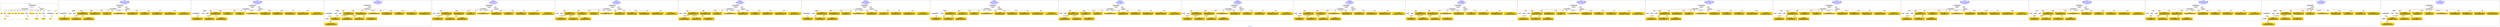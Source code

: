digraph n0 {
fontcolor="blue"
remincross="true"
label="s05-met.json"
subgraph cluster_0 {
label="1-correct model"
n2[style="filled",color="white",fillcolor="lightgray",label="CulturalHeritageObject1"];
n3[shape="plaintext",style="filled",fillcolor="gold",label="Date"];
n4[style="filled",color="white",fillcolor="lightgray",label="Person1"];
n5[shape="plaintext",style="filled",fillcolor="gold",label="Description"];
n6[shape="plaintext",style="filled",fillcolor="gold",label="values"];
n7[shape="plaintext",style="filled",fillcolor="gold",label="Medium"];
n8[shape="plaintext",style="filled",fillcolor="gold",label="values"];
n9[shape="plaintext",style="filled",fillcolor="gold",label="Credit Line"];
n10[style="filled",color="white",fillcolor="lightgray",label="Concept1"];
n11[shape="plaintext",style="filled",fillcolor="gold",label="Accession Number"];
n12[style="filled",color="white",fillcolor="lightgray",label="Place1"];
n13[shape="plaintext",style="filled",fillcolor="gold",label="id"];
n14[style="filled",color="white",fillcolor="lightgray",label="Concept2"];
n15[style="filled",color="white",fillcolor="lightgray",label="CulturalHeritageObject2"];
n16[shape="plaintext",style="filled",fillcolor="gold",label="values"];
n17[shape="plaintext",style="filled",fillcolor="gold",label="Who"];
n18[shape="plaintext",style="filled",fillcolor="gold",label="Geography"];
n19[style="filled",color="white",fillcolor="lightgray",label="EuropeanaAggregation1"];
n20[style="filled",color="white",fillcolor="lightgray",label="WebResource1"];
n21[shape="plaintext",style="filled",fillcolor="gold",label="image"];
n22[shape="plaintext",style="filled",fillcolor="gold",label="values"];
n23[shape="plaintext",style="filled",fillcolor="gold",label="Classification"];
}
subgraph cluster_1 {
label="candidate 0\nlink coherence:0.9411764705882353\nnode coherence:0.9411764705882353\nconfidence:0.5109965450722675\nmapping score:0.5812798941090566\ncost:16.99934\n-precision:0.76-recall:0.62"
n25[style="filled",color="white",fillcolor="lightgray",label="CulturalHeritageObject1"];
n26[style="filled",color="white",fillcolor="lightgray",label="CulturalHeritageObject2"];
n27[style="filled",color="white",fillcolor="lightgray",label="Person1"];
n28[style="filled",color="white",fillcolor="lightgray",label="Concept1"];
n29[style="filled",color="white",fillcolor="lightgray",label="EuropeanaAggregation1"];
n30[style="filled",color="white",fillcolor="lightgray",label="WebResource1"];
n31[shape="plaintext",style="filled",fillcolor="gold",label="Description\n[Person,biographicalInformation,0.404]\n[CulturalHeritageObject,description,0.351]\n[CulturalHeritageObject,title,0.176]\n[CulturalHeritageObject,provenance,0.069]"];
n32[shape="plaintext",style="filled",fillcolor="gold",label="Classification\n[Concept,prefLabel,0.366]\n[Person,biographicalInformation,0.335]\n[CulturalHeritageObject,medium,0.151]\n[CulturalHeritageObject,description,0.147]"];
n33[shape="plaintext",style="filled",fillcolor="gold",label="values\n[CulturalHeritageObject,provenance,0.272]\n[Person,biographicalInformation,0.257]\n[CulturalHeritageObject,description,0.236]\n[CulturalHeritageObject,title,0.235]"];
n34[shape="plaintext",style="filled",fillcolor="gold",label="image\n[WebResource,classLink,0.638]\n[Document,classLink,0.336]\n[CulturalHeritageObject,accessionNumber,0.021]\n[CulturalHeritageObject,medium,0.005]"];
n35[shape="plaintext",style="filled",fillcolor="gold",label="Date\n[CulturalHeritageObject,created,0.422]\n[Person,dateOfBirth,0.312]\n[Person,dateOfDeath,0.203]\n[CulturalHeritageObject,title,0.063]"];
n36[shape="plaintext",style="filled",fillcolor="gold",label="Who\n[Person,nameOfThePerson,0.506]\n[Document,classLink,0.225]\n[CulturalHeritageObject,provenance,0.16]\n[CulturalHeritageObject,title,0.108]"];
n37[shape="plaintext",style="filled",fillcolor="gold",label="Accession Number\n[CulturalHeritageObject,accessionNumber,0.556]\n[CulturalHeritageObject,extent,0.444]"];
n38[shape="plaintext",style="filled",fillcolor="gold",label="Medium\n[CulturalHeritageObject,medium,0.836]\n[CulturalHeritageObject,description,0.062]\n[Person,biographicalInformation,0.06]\n[CulturalHeritageObject,title,0.042]"];
n39[shape="plaintext",style="filled",fillcolor="gold",label="Geography\n[CulturalHeritageObject,provenance,0.303]\n[Concept,prefLabel,0.265]\n[CulturalHeritageObject,title,0.218]\n[Person,nameOfThePerson,0.213]"];
n40[shape="plaintext",style="filled",fillcolor="gold",label="Credit Line\n[CulturalHeritageObject,provenance,0.617]\n[CulturalHeritageObject,title,0.147]\n[CulturalHeritageObject,description,0.143]\n[Person,nameOfThePerson,0.093]"];
n41[shape="plaintext",style="filled",fillcolor="gold",label="values\n[CulturalHeritageObject,extent,0.763]\n[CulturalHeritageObject,accessionNumber,0.115]\n[CulturalHeritageObject,description,0.069]\n[CulturalHeritageObject,medium,0.054]"];
n42[shape="plaintext",style="filled",fillcolor="gold",label="values\n[CulturalHeritageObject,medium,0.538]\n[Person,biographicalInformation,0.187]\n[Concept,prefLabel,0.168]\n[CulturalHeritageObject,description,0.108]"];
}
subgraph cluster_2 {
label="candidate 1\nlink coherence:0.9411764705882353\nnode coherence:0.9411764705882353\nconfidence:0.5069801727686001\nmapping score:0.5799411033411673\ncost:16.99934\n-precision:0.82-recall:0.67"
n44[style="filled",color="white",fillcolor="lightgray",label="CulturalHeritageObject1"];
n45[style="filled",color="white",fillcolor="lightgray",label="CulturalHeritageObject2"];
n46[style="filled",color="white",fillcolor="lightgray",label="Person1"];
n47[style="filled",color="white",fillcolor="lightgray",label="Concept1"];
n48[style="filled",color="white",fillcolor="lightgray",label="EuropeanaAggregation1"];
n49[style="filled",color="white",fillcolor="lightgray",label="WebResource1"];
n50[shape="plaintext",style="filled",fillcolor="gold",label="Description\n[Person,biographicalInformation,0.404]\n[CulturalHeritageObject,description,0.351]\n[CulturalHeritageObject,title,0.176]\n[CulturalHeritageObject,provenance,0.069]"];
n51[shape="plaintext",style="filled",fillcolor="gold",label="Classification\n[Concept,prefLabel,0.366]\n[Person,biographicalInformation,0.335]\n[CulturalHeritageObject,medium,0.151]\n[CulturalHeritageObject,description,0.147]"];
n52[shape="plaintext",style="filled",fillcolor="gold",label="Geography\n[CulturalHeritageObject,provenance,0.303]\n[Concept,prefLabel,0.265]\n[CulturalHeritageObject,title,0.218]\n[Person,nameOfThePerson,0.213]"];
n53[shape="plaintext",style="filled",fillcolor="gold",label="image\n[WebResource,classLink,0.638]\n[Document,classLink,0.336]\n[CulturalHeritageObject,accessionNumber,0.021]\n[CulturalHeritageObject,medium,0.005]"];
n54[shape="plaintext",style="filled",fillcolor="gold",label="Date\n[CulturalHeritageObject,created,0.422]\n[Person,dateOfBirth,0.312]\n[Person,dateOfDeath,0.203]\n[CulturalHeritageObject,title,0.063]"];
n55[shape="plaintext",style="filled",fillcolor="gold",label="Who\n[Person,nameOfThePerson,0.506]\n[Document,classLink,0.225]\n[CulturalHeritageObject,provenance,0.16]\n[CulturalHeritageObject,title,0.108]"];
n56[shape="plaintext",style="filled",fillcolor="gold",label="Accession Number\n[CulturalHeritageObject,accessionNumber,0.556]\n[CulturalHeritageObject,extent,0.444]"];
n57[shape="plaintext",style="filled",fillcolor="gold",label="Medium\n[CulturalHeritageObject,medium,0.836]\n[CulturalHeritageObject,description,0.062]\n[Person,biographicalInformation,0.06]\n[CulturalHeritageObject,title,0.042]"];
n58[shape="plaintext",style="filled",fillcolor="gold",label="Credit Line\n[CulturalHeritageObject,provenance,0.617]\n[CulturalHeritageObject,title,0.147]\n[CulturalHeritageObject,description,0.143]\n[Person,nameOfThePerson,0.093]"];
n59[shape="plaintext",style="filled",fillcolor="gold",label="values\n[CulturalHeritageObject,provenance,0.272]\n[Person,biographicalInformation,0.257]\n[CulturalHeritageObject,description,0.236]\n[CulturalHeritageObject,title,0.235]"];
n60[shape="plaintext",style="filled",fillcolor="gold",label="values\n[CulturalHeritageObject,extent,0.763]\n[CulturalHeritageObject,accessionNumber,0.115]\n[CulturalHeritageObject,description,0.069]\n[CulturalHeritageObject,medium,0.054]"];
n61[shape="plaintext",style="filled",fillcolor="gold",label="values\n[CulturalHeritageObject,medium,0.538]\n[Person,biographicalInformation,0.187]\n[Concept,prefLabel,0.168]\n[CulturalHeritageObject,description,0.108]"];
}
subgraph cluster_3 {
label="candidate 10\nlink coherence:0.9411764705882353\nnode coherence:0.9375\nconfidence:0.4432173898035037\nmapping score:0.5713502410456123\ncost:16.99951\n-precision:0.65-recall:0.52"
n63[style="filled",color="white",fillcolor="lightgray",label="CulturalHeritageObject1"];
n64[style="filled",color="white",fillcolor="lightgray",label="CulturalHeritageObject2"];
n65[style="filled",color="white",fillcolor="lightgray",label="Person1"];
n66[style="filled",color="white",fillcolor="lightgray",label="Concept1"];
n67[style="filled",color="white",fillcolor="lightgray",label="Document2"];
n68[style="filled",color="white",fillcolor="lightgray",label="EuropeanaAggregation1"];
n69[shape="plaintext",style="filled",fillcolor="gold",label="Description\n[Person,biographicalInformation,0.404]\n[CulturalHeritageObject,description,0.351]\n[CulturalHeritageObject,title,0.176]\n[CulturalHeritageObject,provenance,0.069]"];
n70[shape="plaintext",style="filled",fillcolor="gold",label="Date\n[CulturalHeritageObject,created,0.422]\n[Person,dateOfBirth,0.312]\n[Person,dateOfDeath,0.203]\n[CulturalHeritageObject,title,0.063]"];
n71[shape="plaintext",style="filled",fillcolor="gold",label="values\n[CulturalHeritageObject,provenance,0.272]\n[Person,biographicalInformation,0.257]\n[CulturalHeritageObject,description,0.236]\n[CulturalHeritageObject,title,0.235]"];
n72[shape="plaintext",style="filled",fillcolor="gold",label="values\n[CulturalHeritageObject,medium,0.538]\n[Person,biographicalInformation,0.187]\n[Concept,prefLabel,0.168]\n[CulturalHeritageObject,description,0.108]"];
n73[shape="plaintext",style="filled",fillcolor="gold",label="Classification\n[Concept,prefLabel,0.366]\n[Person,biographicalInformation,0.335]\n[CulturalHeritageObject,medium,0.151]\n[CulturalHeritageObject,description,0.147]"];
n74[shape="plaintext",style="filled",fillcolor="gold",label="Who\n[Person,nameOfThePerson,0.506]\n[Document,classLink,0.225]\n[CulturalHeritageObject,provenance,0.16]\n[CulturalHeritageObject,title,0.108]"];
n75[shape="plaintext",style="filled",fillcolor="gold",label="Accession Number\n[CulturalHeritageObject,accessionNumber,0.556]\n[CulturalHeritageObject,extent,0.444]"];
n76[shape="plaintext",style="filled",fillcolor="gold",label="Medium\n[CulturalHeritageObject,medium,0.836]\n[CulturalHeritageObject,description,0.062]\n[Person,biographicalInformation,0.06]\n[CulturalHeritageObject,title,0.042]"];
n77[shape="plaintext",style="filled",fillcolor="gold",label="image\n[WebResource,classLink,0.638]\n[Document,classLink,0.336]\n[CulturalHeritageObject,accessionNumber,0.021]\n[CulturalHeritageObject,medium,0.005]"];
n78[shape="plaintext",style="filled",fillcolor="gold",label="Geography\n[CulturalHeritageObject,provenance,0.303]\n[Concept,prefLabel,0.265]\n[CulturalHeritageObject,title,0.218]\n[Person,nameOfThePerson,0.213]"];
n79[shape="plaintext",style="filled",fillcolor="gold",label="Credit Line\n[CulturalHeritageObject,provenance,0.617]\n[CulturalHeritageObject,title,0.147]\n[CulturalHeritageObject,description,0.143]\n[Person,nameOfThePerson,0.093]"];
n80[shape="plaintext",style="filled",fillcolor="gold",label="values\n[CulturalHeritageObject,extent,0.763]\n[CulturalHeritageObject,accessionNumber,0.115]\n[CulturalHeritageObject,description,0.069]\n[CulturalHeritageObject,medium,0.054]"];
}
subgraph cluster_4 {
label="candidate 11\nlink coherence:0.9375\nnode coherence:0.9375\nconfidence:0.4817279737346567\nmapping score:0.5841871023559967\ncost:15.99936\n-precision:0.75-recall:0.57"
n82[style="filled",color="white",fillcolor="lightgray",label="CulturalHeritageObject1"];
n83[style="filled",color="white",fillcolor="lightgray",label="Person1"];
n84[style="filled",color="white",fillcolor="lightgray",label="Concept1"];
n85[style="filled",color="white",fillcolor="lightgray",label="EuropeanaAggregation1"];
n86[style="filled",color="white",fillcolor="lightgray",label="WebResource1"];
n87[shape="plaintext",style="filled",fillcolor="gold",label="Description\n[Person,biographicalInformation,0.404]\n[CulturalHeritageObject,description,0.351]\n[CulturalHeritageObject,title,0.176]\n[CulturalHeritageObject,provenance,0.069]"];
n88[shape="plaintext",style="filled",fillcolor="gold",label="Classification\n[Concept,prefLabel,0.366]\n[Person,biographicalInformation,0.335]\n[CulturalHeritageObject,medium,0.151]\n[CulturalHeritageObject,description,0.147]"];
n89[shape="plaintext",style="filled",fillcolor="gold",label="values\n[CulturalHeritageObject,provenance,0.272]\n[Person,biographicalInformation,0.257]\n[CulturalHeritageObject,description,0.236]\n[CulturalHeritageObject,title,0.235]"];
n90[shape="plaintext",style="filled",fillcolor="gold",label="image\n[WebResource,classLink,0.638]\n[Document,classLink,0.336]\n[CulturalHeritageObject,accessionNumber,0.021]\n[CulturalHeritageObject,medium,0.005]"];
n91[shape="plaintext",style="filled",fillcolor="gold",label="Date\n[CulturalHeritageObject,created,0.422]\n[Person,dateOfBirth,0.312]\n[Person,dateOfDeath,0.203]\n[CulturalHeritageObject,title,0.063]"];
n92[shape="plaintext",style="filled",fillcolor="gold",label="values\n[CulturalHeritageObject,medium,0.538]\n[Person,biographicalInformation,0.187]\n[Concept,prefLabel,0.168]\n[CulturalHeritageObject,description,0.108]"];
n93[shape="plaintext",style="filled",fillcolor="gold",label="Who\n[Person,nameOfThePerson,0.506]\n[Document,classLink,0.225]\n[CulturalHeritageObject,provenance,0.16]\n[CulturalHeritageObject,title,0.108]"];
n94[shape="plaintext",style="filled",fillcolor="gold",label="Accession Number\n[CulturalHeritageObject,accessionNumber,0.556]\n[CulturalHeritageObject,extent,0.444]"];
n95[shape="plaintext",style="filled",fillcolor="gold",label="Medium\n[CulturalHeritageObject,medium,0.836]\n[CulturalHeritageObject,description,0.062]\n[Person,biographicalInformation,0.06]\n[CulturalHeritageObject,title,0.042]"];
n96[shape="plaintext",style="filled",fillcolor="gold",label="Geography\n[CulturalHeritageObject,provenance,0.303]\n[Concept,prefLabel,0.265]\n[CulturalHeritageObject,title,0.218]\n[Person,nameOfThePerson,0.213]"];
n97[shape="plaintext",style="filled",fillcolor="gold",label="Credit Line\n[CulturalHeritageObject,provenance,0.617]\n[CulturalHeritageObject,title,0.147]\n[CulturalHeritageObject,description,0.143]\n[Person,nameOfThePerson,0.093]"];
n98[shape="plaintext",style="filled",fillcolor="gold",label="values\n[CulturalHeritageObject,extent,0.763]\n[CulturalHeritageObject,accessionNumber,0.115]\n[CulturalHeritageObject,description,0.069]\n[CulturalHeritageObject,medium,0.054]"];
}
subgraph cluster_5 {
label="candidate 12\nlink coherence:0.9375\nnode coherence:0.9375\nconfidence:0.47771160143098923\nmapping score:0.5828483115881075\ncost:15.99936\n-precision:0.81-recall:0.62"
n100[style="filled",color="white",fillcolor="lightgray",label="CulturalHeritageObject1"];
n101[style="filled",color="white",fillcolor="lightgray",label="Person1"];
n102[style="filled",color="white",fillcolor="lightgray",label="Concept1"];
n103[style="filled",color="white",fillcolor="lightgray",label="EuropeanaAggregation1"];
n104[style="filled",color="white",fillcolor="lightgray",label="WebResource1"];
n105[shape="plaintext",style="filled",fillcolor="gold",label="Description\n[Person,biographicalInformation,0.404]\n[CulturalHeritageObject,description,0.351]\n[CulturalHeritageObject,title,0.176]\n[CulturalHeritageObject,provenance,0.069]"];
n106[shape="plaintext",style="filled",fillcolor="gold",label="Classification\n[Concept,prefLabel,0.366]\n[Person,biographicalInformation,0.335]\n[CulturalHeritageObject,medium,0.151]\n[CulturalHeritageObject,description,0.147]"];
n107[shape="plaintext",style="filled",fillcolor="gold",label="Geography\n[CulturalHeritageObject,provenance,0.303]\n[Concept,prefLabel,0.265]\n[CulturalHeritageObject,title,0.218]\n[Person,nameOfThePerson,0.213]"];
n108[shape="plaintext",style="filled",fillcolor="gold",label="image\n[WebResource,classLink,0.638]\n[Document,classLink,0.336]\n[CulturalHeritageObject,accessionNumber,0.021]\n[CulturalHeritageObject,medium,0.005]"];
n109[shape="plaintext",style="filled",fillcolor="gold",label="Date\n[CulturalHeritageObject,created,0.422]\n[Person,dateOfBirth,0.312]\n[Person,dateOfDeath,0.203]\n[CulturalHeritageObject,title,0.063]"];
n110[shape="plaintext",style="filled",fillcolor="gold",label="values\n[CulturalHeritageObject,medium,0.538]\n[Person,biographicalInformation,0.187]\n[Concept,prefLabel,0.168]\n[CulturalHeritageObject,description,0.108]"];
n111[shape="plaintext",style="filled",fillcolor="gold",label="Who\n[Person,nameOfThePerson,0.506]\n[Document,classLink,0.225]\n[CulturalHeritageObject,provenance,0.16]\n[CulturalHeritageObject,title,0.108]"];
n112[shape="plaintext",style="filled",fillcolor="gold",label="Accession Number\n[CulturalHeritageObject,accessionNumber,0.556]\n[CulturalHeritageObject,extent,0.444]"];
n113[shape="plaintext",style="filled",fillcolor="gold",label="Medium\n[CulturalHeritageObject,medium,0.836]\n[CulturalHeritageObject,description,0.062]\n[Person,biographicalInformation,0.06]\n[CulturalHeritageObject,title,0.042]"];
n114[shape="plaintext",style="filled",fillcolor="gold",label="Credit Line\n[CulturalHeritageObject,provenance,0.617]\n[CulturalHeritageObject,title,0.147]\n[CulturalHeritageObject,description,0.143]\n[Person,nameOfThePerson,0.093]"];
n115[shape="plaintext",style="filled",fillcolor="gold",label="values\n[CulturalHeritageObject,provenance,0.272]\n[Person,biographicalInformation,0.257]\n[CulturalHeritageObject,description,0.236]\n[CulturalHeritageObject,title,0.235]"];
n116[shape="plaintext",style="filled",fillcolor="gold",label="values\n[CulturalHeritageObject,extent,0.763]\n[CulturalHeritageObject,accessionNumber,0.115]\n[CulturalHeritageObject,description,0.069]\n[CulturalHeritageObject,medium,0.054]"];
}
subgraph cluster_6 {
label="candidate 13\nlink coherence:0.9375\nnode coherence:0.9375\nconfidence:0.4775309550258426\nmapping score:0.5827880961197253\ncost:15.99936\n-precision:0.81-recall:0.62"
n118[style="filled",color="white",fillcolor="lightgray",label="CulturalHeritageObject1"];
n119[style="filled",color="white",fillcolor="lightgray",label="Person1"];
n120[style="filled",color="white",fillcolor="lightgray",label="Concept1"];
n121[style="filled",color="white",fillcolor="lightgray",label="EuropeanaAggregation1"];
n122[style="filled",color="white",fillcolor="lightgray",label="WebResource1"];
n123[shape="plaintext",style="filled",fillcolor="gold",label="Description\n[Person,biographicalInformation,0.404]\n[CulturalHeritageObject,description,0.351]\n[CulturalHeritageObject,title,0.176]\n[CulturalHeritageObject,provenance,0.069]"];
n124[shape="plaintext",style="filled",fillcolor="gold",label="values\n[CulturalHeritageObject,provenance,0.272]\n[Person,biographicalInformation,0.257]\n[CulturalHeritageObject,description,0.236]\n[CulturalHeritageObject,title,0.235]"];
n125[shape="plaintext",style="filled",fillcolor="gold",label="values\n[CulturalHeritageObject,medium,0.538]\n[Person,biographicalInformation,0.187]\n[Concept,prefLabel,0.168]\n[CulturalHeritageObject,description,0.108]"];
n126[shape="plaintext",style="filled",fillcolor="gold",label="image\n[WebResource,classLink,0.638]\n[Document,classLink,0.336]\n[CulturalHeritageObject,accessionNumber,0.021]\n[CulturalHeritageObject,medium,0.005]"];
n127[shape="plaintext",style="filled",fillcolor="gold",label="Date\n[CulturalHeritageObject,created,0.422]\n[Person,dateOfBirth,0.312]\n[Person,dateOfDeath,0.203]\n[CulturalHeritageObject,title,0.063]"];
n128[shape="plaintext",style="filled",fillcolor="gold",label="Classification\n[Concept,prefLabel,0.366]\n[Person,biographicalInformation,0.335]\n[CulturalHeritageObject,medium,0.151]\n[CulturalHeritageObject,description,0.147]"];
n129[shape="plaintext",style="filled",fillcolor="gold",label="Who\n[Person,nameOfThePerson,0.506]\n[Document,classLink,0.225]\n[CulturalHeritageObject,provenance,0.16]\n[CulturalHeritageObject,title,0.108]"];
n130[shape="plaintext",style="filled",fillcolor="gold",label="Accession Number\n[CulturalHeritageObject,accessionNumber,0.556]\n[CulturalHeritageObject,extent,0.444]"];
n131[shape="plaintext",style="filled",fillcolor="gold",label="Medium\n[CulturalHeritageObject,medium,0.836]\n[CulturalHeritageObject,description,0.062]\n[Person,biographicalInformation,0.06]\n[CulturalHeritageObject,title,0.042]"];
n132[shape="plaintext",style="filled",fillcolor="gold",label="Geography\n[CulturalHeritageObject,provenance,0.303]\n[Concept,prefLabel,0.265]\n[CulturalHeritageObject,title,0.218]\n[Person,nameOfThePerson,0.213]"];
n133[shape="plaintext",style="filled",fillcolor="gold",label="Credit Line\n[CulturalHeritageObject,provenance,0.617]\n[CulturalHeritageObject,title,0.147]\n[CulturalHeritageObject,description,0.143]\n[Person,nameOfThePerson,0.093]"];
n134[shape="plaintext",style="filled",fillcolor="gold",label="values\n[CulturalHeritageObject,extent,0.763]\n[CulturalHeritageObject,accessionNumber,0.115]\n[CulturalHeritageObject,description,0.069]\n[CulturalHeritageObject,medium,0.054]"];
}
subgraph cluster_7 {
label="candidate 14\nlink coherence:0.9375\nnode coherence:0.9375\nconfidence:0.47507166778058774\nmapping score:0.5819683337046403\ncost:15.99957\n-precision:0.69-recall:0.52"
n136[style="filled",color="white",fillcolor="lightgray",label="CulturalHeritageObject1"];
n137[style="filled",color="white",fillcolor="lightgray",label="CulturalHeritageObject2"];
n138[style="filled",color="white",fillcolor="lightgray",label="Concept1"];
n139[style="filled",color="white",fillcolor="lightgray",label="EuropeanaAggregation1"];
n140[style="filled",color="white",fillcolor="lightgray",label="WebResource1"];
n141[shape="plaintext",style="filled",fillcolor="gold",label="Description\n[Person,biographicalInformation,0.404]\n[CulturalHeritageObject,description,0.351]\n[CulturalHeritageObject,title,0.176]\n[CulturalHeritageObject,provenance,0.069]"];
n142[shape="plaintext",style="filled",fillcolor="gold",label="Classification\n[Concept,prefLabel,0.366]\n[Person,biographicalInformation,0.335]\n[CulturalHeritageObject,medium,0.151]\n[CulturalHeritageObject,description,0.147]"];
n143[shape="plaintext",style="filled",fillcolor="gold",label="values\n[CulturalHeritageObject,provenance,0.272]\n[Person,biographicalInformation,0.257]\n[CulturalHeritageObject,description,0.236]\n[CulturalHeritageObject,title,0.235]"];
n144[shape="plaintext",style="filled",fillcolor="gold",label="image\n[WebResource,classLink,0.638]\n[Document,classLink,0.336]\n[CulturalHeritageObject,accessionNumber,0.021]\n[CulturalHeritageObject,medium,0.005]"];
n145[shape="plaintext",style="filled",fillcolor="gold",label="Date\n[CulturalHeritageObject,created,0.422]\n[Person,dateOfBirth,0.312]\n[Person,dateOfDeath,0.203]\n[CulturalHeritageObject,title,0.063]"];
n146[shape="plaintext",style="filled",fillcolor="gold",label="Geography\n[CulturalHeritageObject,provenance,0.303]\n[Concept,prefLabel,0.265]\n[CulturalHeritageObject,title,0.218]\n[Person,nameOfThePerson,0.213]"];
n147[shape="plaintext",style="filled",fillcolor="gold",label="Accession Number\n[CulturalHeritageObject,accessionNumber,0.556]\n[CulturalHeritageObject,extent,0.444]"];
n148[shape="plaintext",style="filled",fillcolor="gold",label="Medium\n[CulturalHeritageObject,medium,0.836]\n[CulturalHeritageObject,description,0.062]\n[Person,biographicalInformation,0.06]\n[CulturalHeritageObject,title,0.042]"];
n149[shape="plaintext",style="filled",fillcolor="gold",label="Who\n[Person,nameOfThePerson,0.506]\n[Document,classLink,0.225]\n[CulturalHeritageObject,provenance,0.16]\n[CulturalHeritageObject,title,0.108]"];
n150[shape="plaintext",style="filled",fillcolor="gold",label="Credit Line\n[CulturalHeritageObject,provenance,0.617]\n[CulturalHeritageObject,title,0.147]\n[CulturalHeritageObject,description,0.143]\n[Person,nameOfThePerson,0.093]"];
n151[shape="plaintext",style="filled",fillcolor="gold",label="values\n[CulturalHeritageObject,extent,0.763]\n[CulturalHeritageObject,accessionNumber,0.115]\n[CulturalHeritageObject,description,0.069]\n[CulturalHeritageObject,medium,0.054]"];
n152[shape="plaintext",style="filled",fillcolor="gold",label="values\n[CulturalHeritageObject,medium,0.538]\n[Person,biographicalInformation,0.187]\n[Concept,prefLabel,0.168]\n[CulturalHeritageObject,description,0.108]"];
}
subgraph cluster_8 {
label="candidate 15\nlink coherence:0.9375\nnode coherence:0.9375\nconfidence:0.47377435428524817\nmapping score:0.5815358958728605\ncost:15.99957\n-precision:0.75-recall:0.57"
n154[style="filled",color="white",fillcolor="lightgray",label="CulturalHeritageObject1"];
n155[style="filled",color="white",fillcolor="lightgray",label="CulturalHeritageObject2"];
n156[style="filled",color="white",fillcolor="lightgray",label="Concept1"];
n157[style="filled",color="white",fillcolor="lightgray",label="EuropeanaAggregation1"];
n158[style="filled",color="white",fillcolor="lightgray",label="WebResource1"];
n159[shape="plaintext",style="filled",fillcolor="gold",label="Description\n[Person,biographicalInformation,0.404]\n[CulturalHeritageObject,description,0.351]\n[CulturalHeritageObject,title,0.176]\n[CulturalHeritageObject,provenance,0.069]"];
n160[shape="plaintext",style="filled",fillcolor="gold",label="Classification\n[Concept,prefLabel,0.366]\n[Person,biographicalInformation,0.335]\n[CulturalHeritageObject,medium,0.151]\n[CulturalHeritageObject,description,0.147]"];
n161[shape="plaintext",style="filled",fillcolor="gold",label="Who\n[Person,nameOfThePerson,0.506]\n[Document,classLink,0.225]\n[CulturalHeritageObject,provenance,0.16]\n[CulturalHeritageObject,title,0.108]"];
n162[shape="plaintext",style="filled",fillcolor="gold",label="image\n[WebResource,classLink,0.638]\n[Document,classLink,0.336]\n[CulturalHeritageObject,accessionNumber,0.021]\n[CulturalHeritageObject,medium,0.005]"];
n163[shape="plaintext",style="filled",fillcolor="gold",label="Date\n[CulturalHeritageObject,created,0.422]\n[Person,dateOfBirth,0.312]\n[Person,dateOfDeath,0.203]\n[CulturalHeritageObject,title,0.063]"];
n164[shape="plaintext",style="filled",fillcolor="gold",label="Geography\n[CulturalHeritageObject,provenance,0.303]\n[Concept,prefLabel,0.265]\n[CulturalHeritageObject,title,0.218]\n[Person,nameOfThePerson,0.213]"];
n165[shape="plaintext",style="filled",fillcolor="gold",label="Accession Number\n[CulturalHeritageObject,accessionNumber,0.556]\n[CulturalHeritageObject,extent,0.444]"];
n166[shape="plaintext",style="filled",fillcolor="gold",label="Medium\n[CulturalHeritageObject,medium,0.836]\n[CulturalHeritageObject,description,0.062]\n[Person,biographicalInformation,0.06]\n[CulturalHeritageObject,title,0.042]"];
n167[shape="plaintext",style="filled",fillcolor="gold",label="Credit Line\n[CulturalHeritageObject,provenance,0.617]\n[CulturalHeritageObject,title,0.147]\n[CulturalHeritageObject,description,0.143]\n[Person,nameOfThePerson,0.093]"];
n168[shape="plaintext",style="filled",fillcolor="gold",label="values\n[CulturalHeritageObject,provenance,0.272]\n[Person,biographicalInformation,0.257]\n[CulturalHeritageObject,description,0.236]\n[CulturalHeritageObject,title,0.235]"];
n169[shape="plaintext",style="filled",fillcolor="gold",label="values\n[CulturalHeritageObject,extent,0.763]\n[CulturalHeritageObject,accessionNumber,0.115]\n[CulturalHeritageObject,description,0.069]\n[CulturalHeritageObject,medium,0.054]"];
n170[shape="plaintext",style="filled",fillcolor="gold",label="values\n[CulturalHeritageObject,medium,0.538]\n[Person,biographicalInformation,0.187]\n[Concept,prefLabel,0.168]\n[CulturalHeritageObject,description,0.108]"];
}
subgraph cluster_9 {
label="candidate 16\nlink coherence:0.9375\nnode coherence:0.9375\nconfidence:0.4735145827221751\nmapping score:0.5814493053518361\ncost:15.99936\n-precision:0.88-recall:0.67"
n172[style="filled",color="white",fillcolor="lightgray",label="CulturalHeritageObject1"];
n173[style="filled",color="white",fillcolor="lightgray",label="Person1"];
n174[style="filled",color="white",fillcolor="lightgray",label="Concept1"];
n175[style="filled",color="white",fillcolor="lightgray",label="EuropeanaAggregation1"];
n176[style="filled",color="white",fillcolor="lightgray",label="WebResource1"];
n177[shape="plaintext",style="filled",fillcolor="gold",label="Description\n[Person,biographicalInformation,0.404]\n[CulturalHeritageObject,description,0.351]\n[CulturalHeritageObject,title,0.176]\n[CulturalHeritageObject,provenance,0.069]"];
n178[shape="plaintext",style="filled",fillcolor="gold",label="Geography\n[CulturalHeritageObject,provenance,0.303]\n[Concept,prefLabel,0.265]\n[CulturalHeritageObject,title,0.218]\n[Person,nameOfThePerson,0.213]"];
n179[shape="plaintext",style="filled",fillcolor="gold",label="values\n[CulturalHeritageObject,medium,0.538]\n[Person,biographicalInformation,0.187]\n[Concept,prefLabel,0.168]\n[CulturalHeritageObject,description,0.108]"];
n180[shape="plaintext",style="filled",fillcolor="gold",label="image\n[WebResource,classLink,0.638]\n[Document,classLink,0.336]\n[CulturalHeritageObject,accessionNumber,0.021]\n[CulturalHeritageObject,medium,0.005]"];
n181[shape="plaintext",style="filled",fillcolor="gold",label="Date\n[CulturalHeritageObject,created,0.422]\n[Person,dateOfBirth,0.312]\n[Person,dateOfDeath,0.203]\n[CulturalHeritageObject,title,0.063]"];
n182[shape="plaintext",style="filled",fillcolor="gold",label="Classification\n[Concept,prefLabel,0.366]\n[Person,biographicalInformation,0.335]\n[CulturalHeritageObject,medium,0.151]\n[CulturalHeritageObject,description,0.147]"];
n183[shape="plaintext",style="filled",fillcolor="gold",label="Who\n[Person,nameOfThePerson,0.506]\n[Document,classLink,0.225]\n[CulturalHeritageObject,provenance,0.16]\n[CulturalHeritageObject,title,0.108]"];
n184[shape="plaintext",style="filled",fillcolor="gold",label="Accession Number\n[CulturalHeritageObject,accessionNumber,0.556]\n[CulturalHeritageObject,extent,0.444]"];
n185[shape="plaintext",style="filled",fillcolor="gold",label="Medium\n[CulturalHeritageObject,medium,0.836]\n[CulturalHeritageObject,description,0.062]\n[Person,biographicalInformation,0.06]\n[CulturalHeritageObject,title,0.042]"];
n186[shape="plaintext",style="filled",fillcolor="gold",label="Credit Line\n[CulturalHeritageObject,provenance,0.617]\n[CulturalHeritageObject,title,0.147]\n[CulturalHeritageObject,description,0.143]\n[Person,nameOfThePerson,0.093]"];
n187[shape="plaintext",style="filled",fillcolor="gold",label="values\n[CulturalHeritageObject,provenance,0.272]\n[Person,biographicalInformation,0.257]\n[CulturalHeritageObject,description,0.236]\n[CulturalHeritageObject,title,0.235]"];
n188[shape="plaintext",style="filled",fillcolor="gold",label="values\n[CulturalHeritageObject,extent,0.763]\n[CulturalHeritageObject,accessionNumber,0.115]\n[CulturalHeritageObject,description,0.069]\n[CulturalHeritageObject,medium,0.054]"];
}
subgraph cluster_10 {
label="candidate 17\nlink coherence:0.9375\nnode coherence:0.9375\nconfidence:0.4725533672321906\nmapping score:0.5811289001885079\ncost:15.99936\n-precision:0.69-recall:0.52"
n190[style="filled",color="white",fillcolor="lightgray",label="CulturalHeritageObject1"];
n191[style="filled",color="white",fillcolor="lightgray",label="Person1"];
n192[style="filled",color="white",fillcolor="lightgray",label="Concept1"];
n193[style="filled",color="white",fillcolor="lightgray",label="EuropeanaAggregation1"];
n194[style="filled",color="white",fillcolor="lightgray",label="WebResource1"];
n195[shape="plaintext",style="filled",fillcolor="gold",label="Description\n[Person,biographicalInformation,0.404]\n[CulturalHeritageObject,description,0.351]\n[CulturalHeritageObject,title,0.176]\n[CulturalHeritageObject,provenance,0.069]"];
n196[shape="plaintext",style="filled",fillcolor="gold",label="Date\n[CulturalHeritageObject,created,0.422]\n[Person,dateOfBirth,0.312]\n[Person,dateOfDeath,0.203]\n[CulturalHeritageObject,title,0.063]"];
n197[shape="plaintext",style="filled",fillcolor="gold",label="Classification\n[Concept,prefLabel,0.366]\n[Person,biographicalInformation,0.335]\n[CulturalHeritageObject,medium,0.151]\n[CulturalHeritageObject,description,0.147]"];
n198[shape="plaintext",style="filled",fillcolor="gold",label="values\n[CulturalHeritageObject,provenance,0.272]\n[Person,biographicalInformation,0.257]\n[CulturalHeritageObject,description,0.236]\n[CulturalHeritageObject,title,0.235]"];
n199[shape="plaintext",style="filled",fillcolor="gold",label="image\n[WebResource,classLink,0.638]\n[Document,classLink,0.336]\n[CulturalHeritageObject,accessionNumber,0.021]\n[CulturalHeritageObject,medium,0.005]"];
n200[shape="plaintext",style="filled",fillcolor="gold",label="values\n[CulturalHeritageObject,medium,0.538]\n[Person,biographicalInformation,0.187]\n[Concept,prefLabel,0.168]\n[CulturalHeritageObject,description,0.108]"];
n201[shape="plaintext",style="filled",fillcolor="gold",label="Who\n[Person,nameOfThePerson,0.506]\n[Document,classLink,0.225]\n[CulturalHeritageObject,provenance,0.16]\n[CulturalHeritageObject,title,0.108]"];
n202[shape="plaintext",style="filled",fillcolor="gold",label="Accession Number\n[CulturalHeritageObject,accessionNumber,0.556]\n[CulturalHeritageObject,extent,0.444]"];
n203[shape="plaintext",style="filled",fillcolor="gold",label="Medium\n[CulturalHeritageObject,medium,0.836]\n[CulturalHeritageObject,description,0.062]\n[Person,biographicalInformation,0.06]\n[CulturalHeritageObject,title,0.042]"];
n204[shape="plaintext",style="filled",fillcolor="gold",label="Geography\n[CulturalHeritageObject,provenance,0.303]\n[Concept,prefLabel,0.265]\n[CulturalHeritageObject,title,0.218]\n[Person,nameOfThePerson,0.213]"];
n205[shape="plaintext",style="filled",fillcolor="gold",label="Credit Line\n[CulturalHeritageObject,provenance,0.617]\n[CulturalHeritageObject,title,0.147]\n[CulturalHeritageObject,description,0.143]\n[Person,nameOfThePerson,0.093]"];
n206[shape="plaintext",style="filled",fillcolor="gold",label="values\n[CulturalHeritageObject,extent,0.763]\n[CulturalHeritageObject,accessionNumber,0.115]\n[CulturalHeritageObject,description,0.069]\n[CulturalHeritageObject,medium,0.054]"];
}
subgraph cluster_11 {
label="candidate 18\nlink coherence:0.9375\nnode coherence:0.9375\nconfidence:0.4685369949285232\nmapping score:0.5797901094206188\ncost:15.99936\n-precision:0.75-recall:0.57"
n208[style="filled",color="white",fillcolor="lightgray",label="CulturalHeritageObject1"];
n209[style="filled",color="white",fillcolor="lightgray",label="Person1"];
n210[style="filled",color="white",fillcolor="lightgray",label="Concept1"];
n211[style="filled",color="white",fillcolor="lightgray",label="EuropeanaAggregation1"];
n212[style="filled",color="white",fillcolor="lightgray",label="WebResource1"];
n213[shape="plaintext",style="filled",fillcolor="gold",label="Description\n[Person,biographicalInformation,0.404]\n[CulturalHeritageObject,description,0.351]\n[CulturalHeritageObject,title,0.176]\n[CulturalHeritageObject,provenance,0.069]"];
n214[shape="plaintext",style="filled",fillcolor="gold",label="Date\n[CulturalHeritageObject,created,0.422]\n[Person,dateOfBirth,0.312]\n[Person,dateOfDeath,0.203]\n[CulturalHeritageObject,title,0.063]"];
n215[shape="plaintext",style="filled",fillcolor="gold",label="Classification\n[Concept,prefLabel,0.366]\n[Person,biographicalInformation,0.335]\n[CulturalHeritageObject,medium,0.151]\n[CulturalHeritageObject,description,0.147]"];
n216[shape="plaintext",style="filled",fillcolor="gold",label="Geography\n[CulturalHeritageObject,provenance,0.303]\n[Concept,prefLabel,0.265]\n[CulturalHeritageObject,title,0.218]\n[Person,nameOfThePerson,0.213]"];
n217[shape="plaintext",style="filled",fillcolor="gold",label="image\n[WebResource,classLink,0.638]\n[Document,classLink,0.336]\n[CulturalHeritageObject,accessionNumber,0.021]\n[CulturalHeritageObject,medium,0.005]"];
n218[shape="plaintext",style="filled",fillcolor="gold",label="values\n[CulturalHeritageObject,medium,0.538]\n[Person,biographicalInformation,0.187]\n[Concept,prefLabel,0.168]\n[CulturalHeritageObject,description,0.108]"];
n219[shape="plaintext",style="filled",fillcolor="gold",label="Who\n[Person,nameOfThePerson,0.506]\n[Document,classLink,0.225]\n[CulturalHeritageObject,provenance,0.16]\n[CulturalHeritageObject,title,0.108]"];
n220[shape="plaintext",style="filled",fillcolor="gold",label="Accession Number\n[CulturalHeritageObject,accessionNumber,0.556]\n[CulturalHeritageObject,extent,0.444]"];
n221[shape="plaintext",style="filled",fillcolor="gold",label="Medium\n[CulturalHeritageObject,medium,0.836]\n[CulturalHeritageObject,description,0.062]\n[Person,biographicalInformation,0.06]\n[CulturalHeritageObject,title,0.042]"];
n222[shape="plaintext",style="filled",fillcolor="gold",label="Credit Line\n[CulturalHeritageObject,provenance,0.617]\n[CulturalHeritageObject,title,0.147]\n[CulturalHeritageObject,description,0.143]\n[Person,nameOfThePerson,0.093]"];
n223[shape="plaintext",style="filled",fillcolor="gold",label="values\n[CulturalHeritageObject,provenance,0.272]\n[Person,biographicalInformation,0.257]\n[CulturalHeritageObject,description,0.236]\n[CulturalHeritageObject,title,0.235]"];
n224[shape="plaintext",style="filled",fillcolor="gold",label="values\n[CulturalHeritageObject,extent,0.763]\n[CulturalHeritageObject,accessionNumber,0.115]\n[CulturalHeritageObject,description,0.069]\n[CulturalHeritageObject,medium,0.054]"];
}
subgraph cluster_12 {
label="candidate 19\nlink coherence:0.9375\nnode coherence:0.9375\nconfidence:0.46835634852337643\nmapping score:0.5797298939522365\ncost:15.99936\n-precision:0.75-recall:0.57"
n226[style="filled",color="white",fillcolor="lightgray",label="CulturalHeritageObject1"];
n227[style="filled",color="white",fillcolor="lightgray",label="Person1"];
n228[style="filled",color="white",fillcolor="lightgray",label="Concept1"];
n229[style="filled",color="white",fillcolor="lightgray",label="EuropeanaAggregation1"];
n230[style="filled",color="white",fillcolor="lightgray",label="WebResource1"];
n231[shape="plaintext",style="filled",fillcolor="gold",label="Description\n[Person,biographicalInformation,0.404]\n[CulturalHeritageObject,description,0.351]\n[CulturalHeritageObject,title,0.176]\n[CulturalHeritageObject,provenance,0.069]"];
n232[shape="plaintext",style="filled",fillcolor="gold",label="Date\n[CulturalHeritageObject,created,0.422]\n[Person,dateOfBirth,0.312]\n[Person,dateOfDeath,0.203]\n[CulturalHeritageObject,title,0.063]"];
n233[shape="plaintext",style="filled",fillcolor="gold",label="values\n[CulturalHeritageObject,provenance,0.272]\n[Person,biographicalInformation,0.257]\n[CulturalHeritageObject,description,0.236]\n[CulturalHeritageObject,title,0.235]"];
n234[shape="plaintext",style="filled",fillcolor="gold",label="values\n[CulturalHeritageObject,medium,0.538]\n[Person,biographicalInformation,0.187]\n[Concept,prefLabel,0.168]\n[CulturalHeritageObject,description,0.108]"];
n235[shape="plaintext",style="filled",fillcolor="gold",label="image\n[WebResource,classLink,0.638]\n[Document,classLink,0.336]\n[CulturalHeritageObject,accessionNumber,0.021]\n[CulturalHeritageObject,medium,0.005]"];
n236[shape="plaintext",style="filled",fillcolor="gold",label="Classification\n[Concept,prefLabel,0.366]\n[Person,biographicalInformation,0.335]\n[CulturalHeritageObject,medium,0.151]\n[CulturalHeritageObject,description,0.147]"];
n237[shape="plaintext",style="filled",fillcolor="gold",label="Who\n[Person,nameOfThePerson,0.506]\n[Document,classLink,0.225]\n[CulturalHeritageObject,provenance,0.16]\n[CulturalHeritageObject,title,0.108]"];
n238[shape="plaintext",style="filled",fillcolor="gold",label="Accession Number\n[CulturalHeritageObject,accessionNumber,0.556]\n[CulturalHeritageObject,extent,0.444]"];
n239[shape="plaintext",style="filled",fillcolor="gold",label="Medium\n[CulturalHeritageObject,medium,0.836]\n[CulturalHeritageObject,description,0.062]\n[Person,biographicalInformation,0.06]\n[CulturalHeritageObject,title,0.042]"];
n240[shape="plaintext",style="filled",fillcolor="gold",label="Geography\n[CulturalHeritageObject,provenance,0.303]\n[Concept,prefLabel,0.265]\n[CulturalHeritageObject,title,0.218]\n[Person,nameOfThePerson,0.213]"];
n241[shape="plaintext",style="filled",fillcolor="gold",label="Credit Line\n[CulturalHeritageObject,provenance,0.617]\n[CulturalHeritageObject,title,0.147]\n[CulturalHeritageObject,description,0.143]\n[Person,nameOfThePerson,0.093]"];
n242[shape="plaintext",style="filled",fillcolor="gold",label="values\n[CulturalHeritageObject,extent,0.763]\n[CulturalHeritageObject,accessionNumber,0.115]\n[CulturalHeritageObject,description,0.069]\n[CulturalHeritageObject,medium,0.054]"];
}
subgraph cluster_13 {
label="candidate 2\nlink coherence:0.9411764705882353\nnode coherence:0.9411764705882353\nconfidence:0.48013340404523563\nmapping score:0.5709921804333792\ncost:16.99933\n-precision:0.88-recall:0.71"
n244[style="filled",color="white",fillcolor="lightgray",label="CulturalHeritageObject1"];
n245[style="filled",color="white",fillcolor="lightgray",label="Person1"];
n246[style="filled",color="white",fillcolor="lightgray",label="Concept1"];
n247[style="filled",color="white",fillcolor="lightgray",label="Concept2"];
n248[style="filled",color="white",fillcolor="lightgray",label="EuropeanaAggregation1"];
n249[style="filled",color="white",fillcolor="lightgray",label="WebResource1"];
n250[shape="plaintext",style="filled",fillcolor="gold",label="Description\n[Person,biographicalInformation,0.404]\n[CulturalHeritageObject,description,0.351]\n[CulturalHeritageObject,title,0.176]\n[CulturalHeritageObject,provenance,0.069]"];
n251[shape="plaintext",style="filled",fillcolor="gold",label="values\n[CulturalHeritageObject,provenance,0.272]\n[Person,biographicalInformation,0.257]\n[CulturalHeritageObject,description,0.236]\n[CulturalHeritageObject,title,0.235]"];
n252[shape="plaintext",style="filled",fillcolor="gold",label="values\n[CulturalHeritageObject,medium,0.538]\n[Person,biographicalInformation,0.187]\n[Concept,prefLabel,0.168]\n[CulturalHeritageObject,description,0.108]"];
n253[shape="plaintext",style="filled",fillcolor="gold",label="image\n[WebResource,classLink,0.638]\n[Document,classLink,0.336]\n[CulturalHeritageObject,accessionNumber,0.021]\n[CulturalHeritageObject,medium,0.005]"];
n254[shape="plaintext",style="filled",fillcolor="gold",label="Date\n[CulturalHeritageObject,created,0.422]\n[Person,dateOfBirth,0.312]\n[Person,dateOfDeath,0.203]\n[CulturalHeritageObject,title,0.063]"];
n255[shape="plaintext",style="filled",fillcolor="gold",label="Classification\n[Concept,prefLabel,0.366]\n[Person,biographicalInformation,0.335]\n[CulturalHeritageObject,medium,0.151]\n[CulturalHeritageObject,description,0.147]"];
n256[shape="plaintext",style="filled",fillcolor="gold",label="Who\n[Person,nameOfThePerson,0.506]\n[Document,classLink,0.225]\n[CulturalHeritageObject,provenance,0.16]\n[CulturalHeritageObject,title,0.108]"];
n257[shape="plaintext",style="filled",fillcolor="gold",label="Accession Number\n[CulturalHeritageObject,accessionNumber,0.556]\n[CulturalHeritageObject,extent,0.444]"];
n258[shape="plaintext",style="filled",fillcolor="gold",label="Medium\n[CulturalHeritageObject,medium,0.836]\n[CulturalHeritageObject,description,0.062]\n[Person,biographicalInformation,0.06]\n[CulturalHeritageObject,title,0.042]"];
n259[shape="plaintext",style="filled",fillcolor="gold",label="Geography\n[CulturalHeritageObject,provenance,0.303]\n[Concept,prefLabel,0.265]\n[CulturalHeritageObject,title,0.218]\n[Person,nameOfThePerson,0.213]"];
n260[shape="plaintext",style="filled",fillcolor="gold",label="Credit Line\n[CulturalHeritageObject,provenance,0.617]\n[CulturalHeritageObject,title,0.147]\n[CulturalHeritageObject,description,0.143]\n[Person,nameOfThePerson,0.093]"];
n261[shape="plaintext",style="filled",fillcolor="gold",label="values\n[CulturalHeritageObject,extent,0.763]\n[CulturalHeritageObject,accessionNumber,0.115]\n[CulturalHeritageObject,description,0.069]\n[CulturalHeritageObject,medium,0.054]"];
}
subgraph cluster_14 {
label="candidate 3\nlink coherence:0.9411764705882353\nnode coherence:0.9411764705882353\nconfidence:0.48013340404523563\nmapping score:0.5709921804333792\ncost:16.99935\n-precision:0.76-recall:0.62"
n263[style="filled",color="white",fillcolor="lightgray",label="CulturalHeritageObject1"];
n264[style="filled",color="white",fillcolor="lightgray",label="Person1"];
n265[style="filled",color="white",fillcolor="lightgray",label="Concept1"];
n266[style="filled",color="white",fillcolor="lightgray",label="Concept2"];
n267[style="filled",color="white",fillcolor="lightgray",label="EuropeanaAggregation1"];
n268[style="filled",color="white",fillcolor="lightgray",label="WebResource1"];
n269[shape="plaintext",style="filled",fillcolor="gold",label="Description\n[Person,biographicalInformation,0.404]\n[CulturalHeritageObject,description,0.351]\n[CulturalHeritageObject,title,0.176]\n[CulturalHeritageObject,provenance,0.069]"];
n270[shape="plaintext",style="filled",fillcolor="gold",label="values\n[CulturalHeritageObject,provenance,0.272]\n[Person,biographicalInformation,0.257]\n[CulturalHeritageObject,description,0.236]\n[CulturalHeritageObject,title,0.235]"];
n271[shape="plaintext",style="filled",fillcolor="gold",label="values\n[CulturalHeritageObject,medium,0.538]\n[Person,biographicalInformation,0.187]\n[Concept,prefLabel,0.168]\n[CulturalHeritageObject,description,0.108]"];
n272[shape="plaintext",style="filled",fillcolor="gold",label="image\n[WebResource,classLink,0.638]\n[Document,classLink,0.336]\n[CulturalHeritageObject,accessionNumber,0.021]\n[CulturalHeritageObject,medium,0.005]"];
n273[shape="plaintext",style="filled",fillcolor="gold",label="Date\n[CulturalHeritageObject,created,0.422]\n[Person,dateOfBirth,0.312]\n[Person,dateOfDeath,0.203]\n[CulturalHeritageObject,title,0.063]"];
n274[shape="plaintext",style="filled",fillcolor="gold",label="Classification\n[Concept,prefLabel,0.366]\n[Person,biographicalInformation,0.335]\n[CulturalHeritageObject,medium,0.151]\n[CulturalHeritageObject,description,0.147]"];
n275[shape="plaintext",style="filled",fillcolor="gold",label="Who\n[Person,nameOfThePerson,0.506]\n[Document,classLink,0.225]\n[CulturalHeritageObject,provenance,0.16]\n[CulturalHeritageObject,title,0.108]"];
n276[shape="plaintext",style="filled",fillcolor="gold",label="Accession Number\n[CulturalHeritageObject,accessionNumber,0.556]\n[CulturalHeritageObject,extent,0.444]"];
n277[shape="plaintext",style="filled",fillcolor="gold",label="Medium\n[CulturalHeritageObject,medium,0.836]\n[CulturalHeritageObject,description,0.062]\n[Person,biographicalInformation,0.06]\n[CulturalHeritageObject,title,0.042]"];
n278[shape="plaintext",style="filled",fillcolor="gold",label="Geography\n[CulturalHeritageObject,provenance,0.303]\n[Concept,prefLabel,0.265]\n[CulturalHeritageObject,title,0.218]\n[Person,nameOfThePerson,0.213]"];
n279[shape="plaintext",style="filled",fillcolor="gold",label="Credit Line\n[CulturalHeritageObject,provenance,0.617]\n[CulturalHeritageObject,title,0.147]\n[CulturalHeritageObject,description,0.143]\n[Person,nameOfThePerson,0.093]"];
n280[shape="plaintext",style="filled",fillcolor="gold",label="values\n[CulturalHeritageObject,extent,0.763]\n[CulturalHeritageObject,accessionNumber,0.115]\n[CulturalHeritageObject,description,0.069]\n[CulturalHeritageObject,medium,0.054]"];
}
subgraph cluster_15 {
label="candidate 4\nlink coherence:0.9411764705882353\nnode coherence:0.9411764705882353\nconfidence:0.47611703174156816\nmapping score:0.5696533896654901\ncost:16.99933\n-precision:0.94-recall:0.76"
n282[style="filled",color="white",fillcolor="lightgray",label="CulturalHeritageObject1"];
n283[style="filled",color="white",fillcolor="lightgray",label="Person1"];
n284[style="filled",color="white",fillcolor="lightgray",label="Concept1"];
n285[style="filled",color="white",fillcolor="lightgray",label="Concept2"];
n286[style="filled",color="white",fillcolor="lightgray",label="EuropeanaAggregation1"];
n287[style="filled",color="white",fillcolor="lightgray",label="WebResource1"];
n288[shape="plaintext",style="filled",fillcolor="gold",label="Description\n[Person,biographicalInformation,0.404]\n[CulturalHeritageObject,description,0.351]\n[CulturalHeritageObject,title,0.176]\n[CulturalHeritageObject,provenance,0.069]"];
n289[shape="plaintext",style="filled",fillcolor="gold",label="Geography\n[CulturalHeritageObject,provenance,0.303]\n[Concept,prefLabel,0.265]\n[CulturalHeritageObject,title,0.218]\n[Person,nameOfThePerson,0.213]"];
n290[shape="plaintext",style="filled",fillcolor="gold",label="values\n[CulturalHeritageObject,medium,0.538]\n[Person,biographicalInformation,0.187]\n[Concept,prefLabel,0.168]\n[CulturalHeritageObject,description,0.108]"];
n291[shape="plaintext",style="filled",fillcolor="gold",label="image\n[WebResource,classLink,0.638]\n[Document,classLink,0.336]\n[CulturalHeritageObject,accessionNumber,0.021]\n[CulturalHeritageObject,medium,0.005]"];
n292[shape="plaintext",style="filled",fillcolor="gold",label="Date\n[CulturalHeritageObject,created,0.422]\n[Person,dateOfBirth,0.312]\n[Person,dateOfDeath,0.203]\n[CulturalHeritageObject,title,0.063]"];
n293[shape="plaintext",style="filled",fillcolor="gold",label="Classification\n[Concept,prefLabel,0.366]\n[Person,biographicalInformation,0.335]\n[CulturalHeritageObject,medium,0.151]\n[CulturalHeritageObject,description,0.147]"];
n294[shape="plaintext",style="filled",fillcolor="gold",label="Who\n[Person,nameOfThePerson,0.506]\n[Document,classLink,0.225]\n[CulturalHeritageObject,provenance,0.16]\n[CulturalHeritageObject,title,0.108]"];
n295[shape="plaintext",style="filled",fillcolor="gold",label="Accession Number\n[CulturalHeritageObject,accessionNumber,0.556]\n[CulturalHeritageObject,extent,0.444]"];
n296[shape="plaintext",style="filled",fillcolor="gold",label="Medium\n[CulturalHeritageObject,medium,0.836]\n[CulturalHeritageObject,description,0.062]\n[Person,biographicalInformation,0.06]\n[CulturalHeritageObject,title,0.042]"];
n297[shape="plaintext",style="filled",fillcolor="gold",label="Credit Line\n[CulturalHeritageObject,provenance,0.617]\n[CulturalHeritageObject,title,0.147]\n[CulturalHeritageObject,description,0.143]\n[Person,nameOfThePerson,0.093]"];
n298[shape="plaintext",style="filled",fillcolor="gold",label="values\n[CulturalHeritageObject,provenance,0.272]\n[Person,biographicalInformation,0.257]\n[CulturalHeritageObject,description,0.236]\n[CulturalHeritageObject,title,0.235]"];
n299[shape="plaintext",style="filled",fillcolor="gold",label="values\n[CulturalHeritageObject,extent,0.763]\n[CulturalHeritageObject,accessionNumber,0.115]\n[CulturalHeritageObject,description,0.069]\n[CulturalHeritageObject,medium,0.054]"];
}
subgraph cluster_16 {
label="candidate 5\nlink coherence:0.9411764705882353\nnode coherence:0.9411764705882353\nconfidence:0.47611703174156816\nmapping score:0.5696533896654901\ncost:16.99935\n-precision:0.82-recall:0.67"
n301[style="filled",color="white",fillcolor="lightgray",label="CulturalHeritageObject1"];
n302[style="filled",color="white",fillcolor="lightgray",label="Person1"];
n303[style="filled",color="white",fillcolor="lightgray",label="Concept1"];
n304[style="filled",color="white",fillcolor="lightgray",label="Concept2"];
n305[style="filled",color="white",fillcolor="lightgray",label="EuropeanaAggregation1"];
n306[style="filled",color="white",fillcolor="lightgray",label="WebResource1"];
n307[shape="plaintext",style="filled",fillcolor="gold",label="Description\n[Person,biographicalInformation,0.404]\n[CulturalHeritageObject,description,0.351]\n[CulturalHeritageObject,title,0.176]\n[CulturalHeritageObject,provenance,0.069]"];
n308[shape="plaintext",style="filled",fillcolor="gold",label="Geography\n[CulturalHeritageObject,provenance,0.303]\n[Concept,prefLabel,0.265]\n[CulturalHeritageObject,title,0.218]\n[Person,nameOfThePerson,0.213]"];
n309[shape="plaintext",style="filled",fillcolor="gold",label="values\n[CulturalHeritageObject,medium,0.538]\n[Person,biographicalInformation,0.187]\n[Concept,prefLabel,0.168]\n[CulturalHeritageObject,description,0.108]"];
n310[shape="plaintext",style="filled",fillcolor="gold",label="image\n[WebResource,classLink,0.638]\n[Document,classLink,0.336]\n[CulturalHeritageObject,accessionNumber,0.021]\n[CulturalHeritageObject,medium,0.005]"];
n311[shape="plaintext",style="filled",fillcolor="gold",label="Date\n[CulturalHeritageObject,created,0.422]\n[Person,dateOfBirth,0.312]\n[Person,dateOfDeath,0.203]\n[CulturalHeritageObject,title,0.063]"];
n312[shape="plaintext",style="filled",fillcolor="gold",label="Classification\n[Concept,prefLabel,0.366]\n[Person,biographicalInformation,0.335]\n[CulturalHeritageObject,medium,0.151]\n[CulturalHeritageObject,description,0.147]"];
n313[shape="plaintext",style="filled",fillcolor="gold",label="Who\n[Person,nameOfThePerson,0.506]\n[Document,classLink,0.225]\n[CulturalHeritageObject,provenance,0.16]\n[CulturalHeritageObject,title,0.108]"];
n314[shape="plaintext",style="filled",fillcolor="gold",label="Accession Number\n[CulturalHeritageObject,accessionNumber,0.556]\n[CulturalHeritageObject,extent,0.444]"];
n315[shape="plaintext",style="filled",fillcolor="gold",label="Medium\n[CulturalHeritageObject,medium,0.836]\n[CulturalHeritageObject,description,0.062]\n[Person,biographicalInformation,0.06]\n[CulturalHeritageObject,title,0.042]"];
n316[shape="plaintext",style="filled",fillcolor="gold",label="Credit Line\n[CulturalHeritageObject,provenance,0.617]\n[CulturalHeritageObject,title,0.147]\n[CulturalHeritageObject,description,0.143]\n[Person,nameOfThePerson,0.093]"];
n317[shape="plaintext",style="filled",fillcolor="gold",label="values\n[CulturalHeritageObject,provenance,0.272]\n[Person,biographicalInformation,0.257]\n[CulturalHeritageObject,description,0.236]\n[CulturalHeritageObject,title,0.235]"];
n318[shape="plaintext",style="filled",fillcolor="gold",label="values\n[CulturalHeritageObject,extent,0.763]\n[CulturalHeritageObject,accessionNumber,0.115]\n[CulturalHeritageObject,description,0.069]\n[CulturalHeritageObject,medium,0.054]"];
}
subgraph cluster_17 {
label="candidate 6\nlink coherence:0.9411764705882353\nnode coherence:0.9411764705882353\nconfidence:0.47095879754276954\nmapping score:0.5679339782658905\ncost:16.99933\n-precision:0.82-recall:0.67"
n320[style="filled",color="white",fillcolor="lightgray",label="CulturalHeritageObject1"];
n321[style="filled",color="white",fillcolor="lightgray",label="Person1"];
n322[style="filled",color="white",fillcolor="lightgray",label="Concept1"];
n323[style="filled",color="white",fillcolor="lightgray",label="Concept2"];
n324[style="filled",color="white",fillcolor="lightgray",label="EuropeanaAggregation1"];
n325[style="filled",color="white",fillcolor="lightgray",label="WebResource1"];
n326[shape="plaintext",style="filled",fillcolor="gold",label="Description\n[Person,biographicalInformation,0.404]\n[CulturalHeritageObject,description,0.351]\n[CulturalHeritageObject,title,0.176]\n[CulturalHeritageObject,provenance,0.069]"];
n327[shape="plaintext",style="filled",fillcolor="gold",label="Date\n[CulturalHeritageObject,created,0.422]\n[Person,dateOfBirth,0.312]\n[Person,dateOfDeath,0.203]\n[CulturalHeritageObject,title,0.063]"];
n328[shape="plaintext",style="filled",fillcolor="gold",label="values\n[CulturalHeritageObject,provenance,0.272]\n[Person,biographicalInformation,0.257]\n[CulturalHeritageObject,description,0.236]\n[CulturalHeritageObject,title,0.235]"];
n329[shape="plaintext",style="filled",fillcolor="gold",label="values\n[CulturalHeritageObject,medium,0.538]\n[Person,biographicalInformation,0.187]\n[Concept,prefLabel,0.168]\n[CulturalHeritageObject,description,0.108]"];
n330[shape="plaintext",style="filled",fillcolor="gold",label="image\n[WebResource,classLink,0.638]\n[Document,classLink,0.336]\n[CulturalHeritageObject,accessionNumber,0.021]\n[CulturalHeritageObject,medium,0.005]"];
n331[shape="plaintext",style="filled",fillcolor="gold",label="Classification\n[Concept,prefLabel,0.366]\n[Person,biographicalInformation,0.335]\n[CulturalHeritageObject,medium,0.151]\n[CulturalHeritageObject,description,0.147]"];
n332[shape="plaintext",style="filled",fillcolor="gold",label="Who\n[Person,nameOfThePerson,0.506]\n[Document,classLink,0.225]\n[CulturalHeritageObject,provenance,0.16]\n[CulturalHeritageObject,title,0.108]"];
n333[shape="plaintext",style="filled",fillcolor="gold",label="Accession Number\n[CulturalHeritageObject,accessionNumber,0.556]\n[CulturalHeritageObject,extent,0.444]"];
n334[shape="plaintext",style="filled",fillcolor="gold",label="Medium\n[CulturalHeritageObject,medium,0.836]\n[CulturalHeritageObject,description,0.062]\n[Person,biographicalInformation,0.06]\n[CulturalHeritageObject,title,0.042]"];
n335[shape="plaintext",style="filled",fillcolor="gold",label="Geography\n[CulturalHeritageObject,provenance,0.303]\n[Concept,prefLabel,0.265]\n[CulturalHeritageObject,title,0.218]\n[Person,nameOfThePerson,0.213]"];
n336[shape="plaintext",style="filled",fillcolor="gold",label="Credit Line\n[CulturalHeritageObject,provenance,0.617]\n[CulturalHeritageObject,title,0.147]\n[CulturalHeritageObject,description,0.143]\n[Person,nameOfThePerson,0.093]"];
n337[shape="plaintext",style="filled",fillcolor="gold",label="values\n[CulturalHeritageObject,extent,0.763]\n[CulturalHeritageObject,accessionNumber,0.115]\n[CulturalHeritageObject,description,0.069]\n[CulturalHeritageObject,medium,0.054]"];
}
subgraph cluster_18 {
label="candidate 7\nlink coherence:0.9411764705882353\nnode coherence:0.9411764705882353\nconfidence:0.47095879754276954\nmapping score:0.5679339782658905\ncost:16.99935\n-precision:0.71-recall:0.57"
n339[style="filled",color="white",fillcolor="lightgray",label="CulturalHeritageObject1"];
n340[style="filled",color="white",fillcolor="lightgray",label="Person1"];
n341[style="filled",color="white",fillcolor="lightgray",label="Concept1"];
n342[style="filled",color="white",fillcolor="lightgray",label="Concept2"];
n343[style="filled",color="white",fillcolor="lightgray",label="EuropeanaAggregation1"];
n344[style="filled",color="white",fillcolor="lightgray",label="WebResource1"];
n345[shape="plaintext",style="filled",fillcolor="gold",label="Description\n[Person,biographicalInformation,0.404]\n[CulturalHeritageObject,description,0.351]\n[CulturalHeritageObject,title,0.176]\n[CulturalHeritageObject,provenance,0.069]"];
n346[shape="plaintext",style="filled",fillcolor="gold",label="Date\n[CulturalHeritageObject,created,0.422]\n[Person,dateOfBirth,0.312]\n[Person,dateOfDeath,0.203]\n[CulturalHeritageObject,title,0.063]"];
n347[shape="plaintext",style="filled",fillcolor="gold",label="values\n[CulturalHeritageObject,provenance,0.272]\n[Person,biographicalInformation,0.257]\n[CulturalHeritageObject,description,0.236]\n[CulturalHeritageObject,title,0.235]"];
n348[shape="plaintext",style="filled",fillcolor="gold",label="values\n[CulturalHeritageObject,medium,0.538]\n[Person,biographicalInformation,0.187]\n[Concept,prefLabel,0.168]\n[CulturalHeritageObject,description,0.108]"];
n349[shape="plaintext",style="filled",fillcolor="gold",label="image\n[WebResource,classLink,0.638]\n[Document,classLink,0.336]\n[CulturalHeritageObject,accessionNumber,0.021]\n[CulturalHeritageObject,medium,0.005]"];
n350[shape="plaintext",style="filled",fillcolor="gold",label="Classification\n[Concept,prefLabel,0.366]\n[Person,biographicalInformation,0.335]\n[CulturalHeritageObject,medium,0.151]\n[CulturalHeritageObject,description,0.147]"];
n351[shape="plaintext",style="filled",fillcolor="gold",label="Who\n[Person,nameOfThePerson,0.506]\n[Document,classLink,0.225]\n[CulturalHeritageObject,provenance,0.16]\n[CulturalHeritageObject,title,0.108]"];
n352[shape="plaintext",style="filled",fillcolor="gold",label="Accession Number\n[CulturalHeritageObject,accessionNumber,0.556]\n[CulturalHeritageObject,extent,0.444]"];
n353[shape="plaintext",style="filled",fillcolor="gold",label="Medium\n[CulturalHeritageObject,medium,0.836]\n[CulturalHeritageObject,description,0.062]\n[Person,biographicalInformation,0.06]\n[CulturalHeritageObject,title,0.042]"];
n354[shape="plaintext",style="filled",fillcolor="gold",label="Geography\n[CulturalHeritageObject,provenance,0.303]\n[Concept,prefLabel,0.265]\n[CulturalHeritageObject,title,0.218]\n[Person,nameOfThePerson,0.213]"];
n355[shape="plaintext",style="filled",fillcolor="gold",label="Credit Line\n[CulturalHeritageObject,provenance,0.617]\n[CulturalHeritageObject,title,0.147]\n[CulturalHeritageObject,description,0.143]\n[Person,nameOfThePerson,0.093]"];
n356[shape="plaintext",style="filled",fillcolor="gold",label="values\n[CulturalHeritageObject,extent,0.763]\n[CulturalHeritageObject,accessionNumber,0.115]\n[CulturalHeritageObject,description,0.069]\n[CulturalHeritageObject,medium,0.054]"];
}
subgraph cluster_19 {
label="candidate 8\nlink coherence:0.9411764705882353\nnode coherence:0.9375\nconfidence:0.4523919963059699\nmapping score:0.574408443213101\ncost:16.99951\n-precision:0.71-recall:0.57"
n358[style="filled",color="white",fillcolor="lightgray",label="CulturalHeritageObject1"];
n359[style="filled",color="white",fillcolor="lightgray",label="CulturalHeritageObject2"];
n360[style="filled",color="white",fillcolor="lightgray",label="Person1"];
n361[style="filled",color="white",fillcolor="lightgray",label="Concept1"];
n362[style="filled",color="white",fillcolor="lightgray",label="Document2"];
n363[style="filled",color="white",fillcolor="lightgray",label="EuropeanaAggregation1"];
n364[shape="plaintext",style="filled",fillcolor="gold",label="Description\n[Person,biographicalInformation,0.404]\n[CulturalHeritageObject,description,0.351]\n[CulturalHeritageObject,title,0.176]\n[CulturalHeritageObject,provenance,0.069]"];
n365[shape="plaintext",style="filled",fillcolor="gold",label="values\n[CulturalHeritageObject,provenance,0.272]\n[Person,biographicalInformation,0.257]\n[CulturalHeritageObject,description,0.236]\n[CulturalHeritageObject,title,0.235]"];
n366[shape="plaintext",style="filled",fillcolor="gold",label="values\n[CulturalHeritageObject,medium,0.538]\n[Person,biographicalInformation,0.187]\n[Concept,prefLabel,0.168]\n[CulturalHeritageObject,description,0.108]"];
n367[shape="plaintext",style="filled",fillcolor="gold",label="Date\n[CulturalHeritageObject,created,0.422]\n[Person,dateOfBirth,0.312]\n[Person,dateOfDeath,0.203]\n[CulturalHeritageObject,title,0.063]"];
n368[shape="plaintext",style="filled",fillcolor="gold",label="Classification\n[Concept,prefLabel,0.366]\n[Person,biographicalInformation,0.335]\n[CulturalHeritageObject,medium,0.151]\n[CulturalHeritageObject,description,0.147]"];
n369[shape="plaintext",style="filled",fillcolor="gold",label="Who\n[Person,nameOfThePerson,0.506]\n[Document,classLink,0.225]\n[CulturalHeritageObject,provenance,0.16]\n[CulturalHeritageObject,title,0.108]"];
n370[shape="plaintext",style="filled",fillcolor="gold",label="Accession Number\n[CulturalHeritageObject,accessionNumber,0.556]\n[CulturalHeritageObject,extent,0.444]"];
n371[shape="plaintext",style="filled",fillcolor="gold",label="Medium\n[CulturalHeritageObject,medium,0.836]\n[CulturalHeritageObject,description,0.062]\n[Person,biographicalInformation,0.06]\n[CulturalHeritageObject,title,0.042]"];
n372[shape="plaintext",style="filled",fillcolor="gold",label="image\n[WebResource,classLink,0.638]\n[Document,classLink,0.336]\n[CulturalHeritageObject,accessionNumber,0.021]\n[CulturalHeritageObject,medium,0.005]"];
n373[shape="plaintext",style="filled",fillcolor="gold",label="Geography\n[CulturalHeritageObject,provenance,0.303]\n[Concept,prefLabel,0.265]\n[CulturalHeritageObject,title,0.218]\n[Person,nameOfThePerson,0.213]"];
n374[shape="plaintext",style="filled",fillcolor="gold",label="Credit Line\n[CulturalHeritageObject,provenance,0.617]\n[CulturalHeritageObject,title,0.147]\n[CulturalHeritageObject,description,0.143]\n[Person,nameOfThePerson,0.093]"];
n375[shape="plaintext",style="filled",fillcolor="gold",label="values\n[CulturalHeritageObject,extent,0.763]\n[CulturalHeritageObject,accessionNumber,0.115]\n[CulturalHeritageObject,description,0.069]\n[CulturalHeritageObject,medium,0.054]"];
}
subgraph cluster_20 {
label="candidate 9\nlink coherence:0.9411764705882353\nnode coherence:0.9375\nconfidence:0.4483756240023024\nmapping score:0.5730696524452119\ncost:16.99951\n-precision:0.76-recall:0.62"
n377[style="filled",color="white",fillcolor="lightgray",label="CulturalHeritageObject1"];
n378[style="filled",color="white",fillcolor="lightgray",label="CulturalHeritageObject2"];
n379[style="filled",color="white",fillcolor="lightgray",label="Person1"];
n380[style="filled",color="white",fillcolor="lightgray",label="Concept1"];
n381[style="filled",color="white",fillcolor="lightgray",label="Document2"];
n382[style="filled",color="white",fillcolor="lightgray",label="EuropeanaAggregation1"];
n383[shape="plaintext",style="filled",fillcolor="gold",label="Description\n[Person,biographicalInformation,0.404]\n[CulturalHeritageObject,description,0.351]\n[CulturalHeritageObject,title,0.176]\n[CulturalHeritageObject,provenance,0.069]"];
n384[shape="plaintext",style="filled",fillcolor="gold",label="Geography\n[CulturalHeritageObject,provenance,0.303]\n[Concept,prefLabel,0.265]\n[CulturalHeritageObject,title,0.218]\n[Person,nameOfThePerson,0.213]"];
n385[shape="plaintext",style="filled",fillcolor="gold",label="values\n[CulturalHeritageObject,medium,0.538]\n[Person,biographicalInformation,0.187]\n[Concept,prefLabel,0.168]\n[CulturalHeritageObject,description,0.108]"];
n386[shape="plaintext",style="filled",fillcolor="gold",label="Date\n[CulturalHeritageObject,created,0.422]\n[Person,dateOfBirth,0.312]\n[Person,dateOfDeath,0.203]\n[CulturalHeritageObject,title,0.063]"];
n387[shape="plaintext",style="filled",fillcolor="gold",label="Classification\n[Concept,prefLabel,0.366]\n[Person,biographicalInformation,0.335]\n[CulturalHeritageObject,medium,0.151]\n[CulturalHeritageObject,description,0.147]"];
n388[shape="plaintext",style="filled",fillcolor="gold",label="Who\n[Person,nameOfThePerson,0.506]\n[Document,classLink,0.225]\n[CulturalHeritageObject,provenance,0.16]\n[CulturalHeritageObject,title,0.108]"];
n389[shape="plaintext",style="filled",fillcolor="gold",label="Accession Number\n[CulturalHeritageObject,accessionNumber,0.556]\n[CulturalHeritageObject,extent,0.444]"];
n390[shape="plaintext",style="filled",fillcolor="gold",label="Medium\n[CulturalHeritageObject,medium,0.836]\n[CulturalHeritageObject,description,0.062]\n[Person,biographicalInformation,0.06]\n[CulturalHeritageObject,title,0.042]"];
n391[shape="plaintext",style="filled",fillcolor="gold",label="image\n[WebResource,classLink,0.638]\n[Document,classLink,0.336]\n[CulturalHeritageObject,accessionNumber,0.021]\n[CulturalHeritageObject,medium,0.005]"];
n392[shape="plaintext",style="filled",fillcolor="gold",label="Credit Line\n[CulturalHeritageObject,provenance,0.617]\n[CulturalHeritageObject,title,0.147]\n[CulturalHeritageObject,description,0.143]\n[Person,nameOfThePerson,0.093]"];
n393[shape="plaintext",style="filled",fillcolor="gold",label="values\n[CulturalHeritageObject,provenance,0.272]\n[Person,biographicalInformation,0.257]\n[CulturalHeritageObject,description,0.236]\n[CulturalHeritageObject,title,0.235]"];
n394[shape="plaintext",style="filled",fillcolor="gold",label="values\n[CulturalHeritageObject,extent,0.763]\n[CulturalHeritageObject,accessionNumber,0.115]\n[CulturalHeritageObject,description,0.069]\n[CulturalHeritageObject,medium,0.054]"];
}
n2 -> n3[color="brown",fontcolor="black",label="created"]
n2 -> n4[color="brown",fontcolor="black",label="creator"]
n2 -> n5[color="brown",fontcolor="black",label="description"]
n2 -> n6[color="brown",fontcolor="black",label="extent"]
n2 -> n7[color="brown",fontcolor="black",label="medium"]
n2 -> n8[color="brown",fontcolor="black",label="provenance"]
n2 -> n9[color="brown",fontcolor="black",label="provenance"]
n2 -> n10[color="brown",fontcolor="black",label="subject"]
n2 -> n11[color="brown",fontcolor="black",label="accessionNumber"]
n2 -> n12[color="brown",fontcolor="black",label="associatedPlace"]
n2 -> n13[color="brown",fontcolor="black",label="objectId"]
n2 -> n14[color="brown",fontcolor="black",label="hasType"]
n2 -> n15[color="brown",fontcolor="black",label="isRelatedTo"]
n15 -> n16[color="brown",fontcolor="black",label="objectId"]
n4 -> n17[color="brown",fontcolor="black",label="nameOfThePerson"]
n12 -> n18[color="brown",fontcolor="black",label="label"]
n19 -> n2[color="brown",fontcolor="black",label="aggregatedCHO"]
n19 -> n20[color="brown",fontcolor="black",label="hasView"]
n20 -> n21[color="brown",fontcolor="black",label="classLink"]
n10 -> n22[color="brown",fontcolor="black",label="prefLabel"]
n14 -> n23[color="brown",fontcolor="black",label="prefLabel"]
n25 -> n26[color="brown",fontcolor="black",label="isRelatedTo\nw=0.99998"]
n25 -> n27[color="brown",fontcolor="black",label="creator\nw=0.99977"]
n25 -> n28[color="brown",fontcolor="black",label="subject\nw=0.99995"]
n29 -> n25[color="brown",fontcolor="black",label="aggregatedCHO\nw=0.99982"]
n29 -> n30[color="brown",fontcolor="black",label="hasView\nw=0.99982"]
n25 -> n31[color="brown",fontcolor="black",label="description\nw=1.0"]
n28 -> n32[color="brown",fontcolor="black",label="prefLabel\nw=1.0"]
n25 -> n33[color="brown",fontcolor="black",label="title\nw=1.0"]
n30 -> n34[color="brown",fontcolor="black",label="classLink\nw=1.0"]
n25 -> n35[color="brown",fontcolor="black",label="created\nw=1.0"]
n27 -> n36[color="brown",fontcolor="black",label="nameOfThePerson\nw=1.0"]
n25 -> n37[color="brown",fontcolor="black",label="accessionNumber\nw=1.0"]
n25 -> n38[color="brown",fontcolor="black",label="medium\nw=1.0"]
n25 -> n39[color="brown",fontcolor="black",label="provenance\nw=1.0"]
n25 -> n40[color="brown",fontcolor="black",label="provenance\nw=1.0"]
n25 -> n41[color="brown",fontcolor="black",label="extent\nw=1.0"]
n26 -> n42[color="brown",fontcolor="black",label="medium\nw=1.0"]
n44 -> n45[color="brown",fontcolor="black",label="isRelatedTo\nw=0.99998"]
n44 -> n46[color="brown",fontcolor="black",label="creator\nw=0.99977"]
n44 -> n47[color="brown",fontcolor="black",label="subject\nw=0.99995"]
n48 -> n44[color="brown",fontcolor="black",label="aggregatedCHO\nw=0.99982"]
n48 -> n49[color="brown",fontcolor="black",label="hasView\nw=0.99982"]
n44 -> n50[color="brown",fontcolor="black",label="description\nw=1.0"]
n47 -> n51[color="brown",fontcolor="black",label="prefLabel\nw=1.0"]
n44 -> n52[color="brown",fontcolor="black",label="title\nw=1.0"]
n49 -> n53[color="brown",fontcolor="black",label="classLink\nw=1.0"]
n44 -> n54[color="brown",fontcolor="black",label="created\nw=1.0"]
n46 -> n55[color="brown",fontcolor="black",label="nameOfThePerson\nw=1.0"]
n44 -> n56[color="brown",fontcolor="black",label="accessionNumber\nw=1.0"]
n44 -> n57[color="brown",fontcolor="black",label="medium\nw=1.0"]
n44 -> n58[color="brown",fontcolor="black",label="provenance\nw=1.0"]
n44 -> n59[color="brown",fontcolor="black",label="provenance\nw=1.0"]
n44 -> n60[color="brown",fontcolor="black",label="extent\nw=1.0"]
n45 -> n61[color="brown",fontcolor="black",label="medium\nw=1.0"]
n63 -> n64[color="brown",fontcolor="black",label="isRelatedTo\nw=0.99998"]
n63 -> n65[color="brown",fontcolor="black",label="creator\nw=0.99977"]
n63 -> n66[color="brown",fontcolor="black",label="subject\nw=0.99995"]
n64 -> n67[color="brown",fontcolor="black",label="page\nw=0.99999"]
n68 -> n63[color="brown",fontcolor="black",label="aggregatedCHO\nw=0.99982"]
n63 -> n69[color="brown",fontcolor="black",label="description\nw=1.0"]
n65 -> n70[color="brown",fontcolor="black",label="dateOfBirth\nw=1.0"]
n63 -> n71[color="brown",fontcolor="black",label="title\nw=1.0"]
n66 -> n72[color="brown",fontcolor="black",label="prefLabel\nw=1.0"]
n65 -> n73[color="brown",fontcolor="black",label="biographicalInformation\nw=1.0"]
n65 -> n74[color="brown",fontcolor="black",label="nameOfThePerson\nw=1.0"]
n63 -> n75[color="brown",fontcolor="black",label="accessionNumber\nw=1.0"]
n63 -> n76[color="brown",fontcolor="black",label="medium\nw=1.0"]
n67 -> n77[color="brown",fontcolor="black",label="classLink\nw=1.0"]
n63 -> n78[color="brown",fontcolor="black",label="provenance\nw=1.0"]
n63 -> n79[color="brown",fontcolor="black",label="provenance\nw=1.0"]
n63 -> n80[color="brown",fontcolor="black",label="extent\nw=1.0"]
n82 -> n83[color="brown",fontcolor="black",label="creator\nw=0.99977"]
n82 -> n84[color="brown",fontcolor="black",label="subject\nw=0.99995"]
n85 -> n82[color="brown",fontcolor="black",label="aggregatedCHO\nw=0.99982"]
n85 -> n86[color="brown",fontcolor="black",label="hasView\nw=0.99982"]
n82 -> n87[color="brown",fontcolor="black",label="description\nw=1.0"]
n84 -> n88[color="brown",fontcolor="black",label="prefLabel\nw=1.0"]
n82 -> n89[color="brown",fontcolor="black",label="title\nw=1.0"]
n86 -> n90[color="brown",fontcolor="black",label="classLink\nw=1.0"]
n82 -> n91[color="brown",fontcolor="black",label="created\nw=1.0"]
n83 -> n92[color="brown",fontcolor="black",label="biographicalInformation\nw=1.0"]
n83 -> n93[color="brown",fontcolor="black",label="nameOfThePerson\nw=1.0"]
n82 -> n94[color="brown",fontcolor="black",label="accessionNumber\nw=1.0"]
n82 -> n95[color="brown",fontcolor="black",label="medium\nw=1.0"]
n82 -> n96[color="brown",fontcolor="black",label="provenance\nw=1.0"]
n82 -> n97[color="brown",fontcolor="black",label="provenance\nw=1.0"]
n82 -> n98[color="brown",fontcolor="black",label="extent\nw=1.0"]
n100 -> n101[color="brown",fontcolor="black",label="creator\nw=0.99977"]
n100 -> n102[color="brown",fontcolor="black",label="subject\nw=0.99995"]
n103 -> n100[color="brown",fontcolor="black",label="aggregatedCHO\nw=0.99982"]
n103 -> n104[color="brown",fontcolor="black",label="hasView\nw=0.99982"]
n100 -> n105[color="brown",fontcolor="black",label="description\nw=1.0"]
n102 -> n106[color="brown",fontcolor="black",label="prefLabel\nw=1.0"]
n100 -> n107[color="brown",fontcolor="black",label="title\nw=1.0"]
n104 -> n108[color="brown",fontcolor="black",label="classLink\nw=1.0"]
n100 -> n109[color="brown",fontcolor="black",label="created\nw=1.0"]
n101 -> n110[color="brown",fontcolor="black",label="biographicalInformation\nw=1.0"]
n101 -> n111[color="brown",fontcolor="black",label="nameOfThePerson\nw=1.0"]
n100 -> n112[color="brown",fontcolor="black",label="accessionNumber\nw=1.0"]
n100 -> n113[color="brown",fontcolor="black",label="medium\nw=1.0"]
n100 -> n114[color="brown",fontcolor="black",label="provenance\nw=1.0"]
n100 -> n115[color="brown",fontcolor="black",label="provenance\nw=1.0"]
n100 -> n116[color="brown",fontcolor="black",label="extent\nw=1.0"]
n118 -> n119[color="brown",fontcolor="black",label="creator\nw=0.99977"]
n118 -> n120[color="brown",fontcolor="black",label="subject\nw=0.99995"]
n121 -> n118[color="brown",fontcolor="black",label="aggregatedCHO\nw=0.99982"]
n121 -> n122[color="brown",fontcolor="black",label="hasView\nw=0.99982"]
n118 -> n123[color="brown",fontcolor="black",label="description\nw=1.0"]
n118 -> n124[color="brown",fontcolor="black",label="title\nw=1.0"]
n120 -> n125[color="brown",fontcolor="black",label="prefLabel\nw=1.0"]
n122 -> n126[color="brown",fontcolor="black",label="classLink\nw=1.0"]
n118 -> n127[color="brown",fontcolor="black",label="created\nw=1.0"]
n119 -> n128[color="brown",fontcolor="black",label="biographicalInformation\nw=1.0"]
n119 -> n129[color="brown",fontcolor="black",label="nameOfThePerson\nw=1.0"]
n118 -> n130[color="brown",fontcolor="black",label="accessionNumber\nw=1.0"]
n118 -> n131[color="brown",fontcolor="black",label="medium\nw=1.0"]
n118 -> n132[color="brown",fontcolor="black",label="provenance\nw=1.0"]
n118 -> n133[color="brown",fontcolor="black",label="provenance\nw=1.0"]
n118 -> n134[color="brown",fontcolor="black",label="extent\nw=1.0"]
n136 -> n137[color="brown",fontcolor="black",label="isRelatedTo\nw=0.99998"]
n136 -> n138[color="brown",fontcolor="black",label="subject\nw=0.99995"]
n139 -> n136[color="brown",fontcolor="black",label="aggregatedCHO\nw=0.99982"]
n139 -> n140[color="brown",fontcolor="black",label="hasView\nw=0.99982"]
n136 -> n141[color="brown",fontcolor="black",label="description\nw=1.0"]
n138 -> n142[color="brown",fontcolor="black",label="prefLabel\nw=1.0"]
n136 -> n143[color="brown",fontcolor="black",label="title\nw=1.0"]
n140 -> n144[color="brown",fontcolor="black",label="classLink\nw=1.0"]
n136 -> n145[color="brown",fontcolor="black",label="created\nw=1.0"]
n137 -> n146[color="brown",fontcolor="black",label="title\nw=1.0"]
n136 -> n147[color="brown",fontcolor="black",label="accessionNumber\nw=1.0"]
n136 -> n148[color="brown",fontcolor="black",label="medium\nw=1.0"]
n136 -> n149[color="brown",fontcolor="black",label="provenance\nw=1.0"]
n136 -> n150[color="brown",fontcolor="black",label="provenance\nw=1.0"]
n136 -> n151[color="brown",fontcolor="black",label="extent\nw=1.0"]
n137 -> n152[color="brown",fontcolor="black",label="medium\nw=1.0"]
n154 -> n155[color="brown",fontcolor="black",label="isRelatedTo\nw=0.99998"]
n154 -> n156[color="brown",fontcolor="black",label="subject\nw=0.99995"]
n157 -> n154[color="brown",fontcolor="black",label="aggregatedCHO\nw=0.99982"]
n157 -> n158[color="brown",fontcolor="black",label="hasView\nw=0.99982"]
n154 -> n159[color="brown",fontcolor="black",label="description\nw=1.0"]
n156 -> n160[color="brown",fontcolor="black",label="prefLabel\nw=1.0"]
n154 -> n161[color="brown",fontcolor="black",label="title\nw=1.0"]
n158 -> n162[color="brown",fontcolor="black",label="classLink\nw=1.0"]
n154 -> n163[color="brown",fontcolor="black",label="created\nw=1.0"]
n155 -> n164[color="brown",fontcolor="black",label="title\nw=1.0"]
n154 -> n165[color="brown",fontcolor="black",label="accessionNumber\nw=1.0"]
n154 -> n166[color="brown",fontcolor="black",label="medium\nw=1.0"]
n154 -> n167[color="brown",fontcolor="black",label="provenance\nw=1.0"]
n154 -> n168[color="brown",fontcolor="black",label="provenance\nw=1.0"]
n154 -> n169[color="brown",fontcolor="black",label="extent\nw=1.0"]
n155 -> n170[color="brown",fontcolor="black",label="medium\nw=1.0"]
n172 -> n173[color="brown",fontcolor="black",label="creator\nw=0.99977"]
n172 -> n174[color="brown",fontcolor="black",label="subject\nw=0.99995"]
n175 -> n172[color="brown",fontcolor="black",label="aggregatedCHO\nw=0.99982"]
n175 -> n176[color="brown",fontcolor="black",label="hasView\nw=0.99982"]
n172 -> n177[color="brown",fontcolor="black",label="description\nw=1.0"]
n172 -> n178[color="brown",fontcolor="black",label="title\nw=1.0"]
n174 -> n179[color="brown",fontcolor="black",label="prefLabel\nw=1.0"]
n176 -> n180[color="brown",fontcolor="black",label="classLink\nw=1.0"]
n172 -> n181[color="brown",fontcolor="black",label="created\nw=1.0"]
n173 -> n182[color="brown",fontcolor="black",label="biographicalInformation\nw=1.0"]
n173 -> n183[color="brown",fontcolor="black",label="nameOfThePerson\nw=1.0"]
n172 -> n184[color="brown",fontcolor="black",label="accessionNumber\nw=1.0"]
n172 -> n185[color="brown",fontcolor="black",label="medium\nw=1.0"]
n172 -> n186[color="brown",fontcolor="black",label="provenance\nw=1.0"]
n172 -> n187[color="brown",fontcolor="black",label="provenance\nw=1.0"]
n172 -> n188[color="brown",fontcolor="black",label="extent\nw=1.0"]
n190 -> n191[color="brown",fontcolor="black",label="creator\nw=0.99977"]
n190 -> n192[color="brown",fontcolor="black",label="subject\nw=0.99995"]
n193 -> n190[color="brown",fontcolor="black",label="aggregatedCHO\nw=0.99982"]
n193 -> n194[color="brown",fontcolor="black",label="hasView\nw=0.99982"]
n190 -> n195[color="brown",fontcolor="black",label="description\nw=1.0"]
n191 -> n196[color="brown",fontcolor="black",label="dateOfBirth\nw=1.0"]
n192 -> n197[color="brown",fontcolor="black",label="prefLabel\nw=1.0"]
n190 -> n198[color="brown",fontcolor="black",label="title\nw=1.0"]
n194 -> n199[color="brown",fontcolor="black",label="classLink\nw=1.0"]
n191 -> n200[color="brown",fontcolor="black",label="biographicalInformation\nw=1.0"]
n191 -> n201[color="brown",fontcolor="black",label="nameOfThePerson\nw=1.0"]
n190 -> n202[color="brown",fontcolor="black",label="accessionNumber\nw=1.0"]
n190 -> n203[color="brown",fontcolor="black",label="medium\nw=1.0"]
n190 -> n204[color="brown",fontcolor="black",label="provenance\nw=1.0"]
n190 -> n205[color="brown",fontcolor="black",label="provenance\nw=1.0"]
n190 -> n206[color="brown",fontcolor="black",label="extent\nw=1.0"]
n208 -> n209[color="brown",fontcolor="black",label="creator\nw=0.99977"]
n208 -> n210[color="brown",fontcolor="black",label="subject\nw=0.99995"]
n211 -> n208[color="brown",fontcolor="black",label="aggregatedCHO\nw=0.99982"]
n211 -> n212[color="brown",fontcolor="black",label="hasView\nw=0.99982"]
n208 -> n213[color="brown",fontcolor="black",label="description\nw=1.0"]
n209 -> n214[color="brown",fontcolor="black",label="dateOfBirth\nw=1.0"]
n210 -> n215[color="brown",fontcolor="black",label="prefLabel\nw=1.0"]
n208 -> n216[color="brown",fontcolor="black",label="title\nw=1.0"]
n212 -> n217[color="brown",fontcolor="black",label="classLink\nw=1.0"]
n209 -> n218[color="brown",fontcolor="black",label="biographicalInformation\nw=1.0"]
n209 -> n219[color="brown",fontcolor="black",label="nameOfThePerson\nw=1.0"]
n208 -> n220[color="brown",fontcolor="black",label="accessionNumber\nw=1.0"]
n208 -> n221[color="brown",fontcolor="black",label="medium\nw=1.0"]
n208 -> n222[color="brown",fontcolor="black",label="provenance\nw=1.0"]
n208 -> n223[color="brown",fontcolor="black",label="provenance\nw=1.0"]
n208 -> n224[color="brown",fontcolor="black",label="extent\nw=1.0"]
n226 -> n227[color="brown",fontcolor="black",label="creator\nw=0.99977"]
n226 -> n228[color="brown",fontcolor="black",label="subject\nw=0.99995"]
n229 -> n226[color="brown",fontcolor="black",label="aggregatedCHO\nw=0.99982"]
n229 -> n230[color="brown",fontcolor="black",label="hasView\nw=0.99982"]
n226 -> n231[color="brown",fontcolor="black",label="description\nw=1.0"]
n227 -> n232[color="brown",fontcolor="black",label="dateOfBirth\nw=1.0"]
n226 -> n233[color="brown",fontcolor="black",label="title\nw=1.0"]
n228 -> n234[color="brown",fontcolor="black",label="prefLabel\nw=1.0"]
n230 -> n235[color="brown",fontcolor="black",label="classLink\nw=1.0"]
n227 -> n236[color="brown",fontcolor="black",label="biographicalInformation\nw=1.0"]
n227 -> n237[color="brown",fontcolor="black",label="nameOfThePerson\nw=1.0"]
n226 -> n238[color="brown",fontcolor="black",label="accessionNumber\nw=1.0"]
n226 -> n239[color="brown",fontcolor="black",label="medium\nw=1.0"]
n226 -> n240[color="brown",fontcolor="black",label="provenance\nw=1.0"]
n226 -> n241[color="brown",fontcolor="black",label="provenance\nw=1.0"]
n226 -> n242[color="brown",fontcolor="black",label="extent\nw=1.0"]
n244 -> n245[color="brown",fontcolor="black",label="creator\nw=0.99977"]
n244 -> n246[color="brown",fontcolor="black",label="subject\nw=0.99995"]
n244 -> n247[color="brown",fontcolor="black",label="hasType\nw=0.99997"]
n248 -> n244[color="brown",fontcolor="black",label="aggregatedCHO\nw=0.99982"]
n248 -> n249[color="brown",fontcolor="black",label="hasView\nw=0.99982"]
n244 -> n250[color="brown",fontcolor="black",label="description\nw=1.0"]
n244 -> n251[color="brown",fontcolor="black",label="title\nw=1.0"]
n246 -> n252[color="brown",fontcolor="black",label="prefLabel\nw=1.0"]
n249 -> n253[color="brown",fontcolor="black",label="classLink\nw=1.0"]
n244 -> n254[color="brown",fontcolor="black",label="created\nw=1.0"]
n247 -> n255[color="brown",fontcolor="black",label="prefLabel\nw=1.0"]
n245 -> n256[color="brown",fontcolor="black",label="nameOfThePerson\nw=1.0"]
n244 -> n257[color="brown",fontcolor="black",label="accessionNumber\nw=1.0"]
n244 -> n258[color="brown",fontcolor="black",label="medium\nw=1.0"]
n244 -> n259[color="brown",fontcolor="black",label="provenance\nw=1.0"]
n244 -> n260[color="brown",fontcolor="black",label="provenance\nw=1.0"]
n244 -> n261[color="brown",fontcolor="black",label="extent\nw=1.0"]
n263 -> n264[color="brown",fontcolor="black",label="creator\nw=0.99977"]
n263 -> n265[color="brown",fontcolor="black",label="hasType\nw=0.99994"]
n263 -> n266[color="brown",fontcolor="black",label="subject\nw=1.0"]
n267 -> n263[color="brown",fontcolor="black",label="aggregatedCHO\nw=0.99982"]
n267 -> n268[color="brown",fontcolor="black",label="hasView\nw=0.99982"]
n263 -> n269[color="brown",fontcolor="black",label="description\nw=1.0"]
n263 -> n270[color="brown",fontcolor="black",label="title\nw=1.0"]
n265 -> n271[color="brown",fontcolor="black",label="prefLabel\nw=1.0"]
n268 -> n272[color="brown",fontcolor="black",label="classLink\nw=1.0"]
n263 -> n273[color="brown",fontcolor="black",label="created\nw=1.0"]
n266 -> n274[color="brown",fontcolor="black",label="prefLabel\nw=1.0"]
n264 -> n275[color="brown",fontcolor="black",label="nameOfThePerson\nw=1.0"]
n263 -> n276[color="brown",fontcolor="black",label="accessionNumber\nw=1.0"]
n263 -> n277[color="brown",fontcolor="black",label="medium\nw=1.0"]
n263 -> n278[color="brown",fontcolor="black",label="provenance\nw=1.0"]
n263 -> n279[color="brown",fontcolor="black",label="provenance\nw=1.0"]
n263 -> n280[color="brown",fontcolor="black",label="extent\nw=1.0"]
n282 -> n283[color="brown",fontcolor="black",label="creator\nw=0.99977"]
n282 -> n284[color="brown",fontcolor="black",label="subject\nw=0.99995"]
n282 -> n285[color="brown",fontcolor="black",label="hasType\nw=0.99997"]
n286 -> n282[color="brown",fontcolor="black",label="aggregatedCHO\nw=0.99982"]
n286 -> n287[color="brown",fontcolor="black",label="hasView\nw=0.99982"]
n282 -> n288[color="brown",fontcolor="black",label="description\nw=1.0"]
n282 -> n289[color="brown",fontcolor="black",label="title\nw=1.0"]
n284 -> n290[color="brown",fontcolor="black",label="prefLabel\nw=1.0"]
n287 -> n291[color="brown",fontcolor="black",label="classLink\nw=1.0"]
n282 -> n292[color="brown",fontcolor="black",label="created\nw=1.0"]
n285 -> n293[color="brown",fontcolor="black",label="prefLabel\nw=1.0"]
n283 -> n294[color="brown",fontcolor="black",label="nameOfThePerson\nw=1.0"]
n282 -> n295[color="brown",fontcolor="black",label="accessionNumber\nw=1.0"]
n282 -> n296[color="brown",fontcolor="black",label="medium\nw=1.0"]
n282 -> n297[color="brown",fontcolor="black",label="provenance\nw=1.0"]
n282 -> n298[color="brown",fontcolor="black",label="provenance\nw=1.0"]
n282 -> n299[color="brown",fontcolor="black",label="extent\nw=1.0"]
n301 -> n302[color="brown",fontcolor="black",label="creator\nw=0.99977"]
n301 -> n303[color="brown",fontcolor="black",label="hasType\nw=0.99994"]
n301 -> n304[color="brown",fontcolor="black",label="subject\nw=1.0"]
n305 -> n301[color="brown",fontcolor="black",label="aggregatedCHO\nw=0.99982"]
n305 -> n306[color="brown",fontcolor="black",label="hasView\nw=0.99982"]
n301 -> n307[color="brown",fontcolor="black",label="description\nw=1.0"]
n301 -> n308[color="brown",fontcolor="black",label="title\nw=1.0"]
n303 -> n309[color="brown",fontcolor="black",label="prefLabel\nw=1.0"]
n306 -> n310[color="brown",fontcolor="black",label="classLink\nw=1.0"]
n301 -> n311[color="brown",fontcolor="black",label="created\nw=1.0"]
n304 -> n312[color="brown",fontcolor="black",label="prefLabel\nw=1.0"]
n302 -> n313[color="brown",fontcolor="black",label="nameOfThePerson\nw=1.0"]
n301 -> n314[color="brown",fontcolor="black",label="accessionNumber\nw=1.0"]
n301 -> n315[color="brown",fontcolor="black",label="medium\nw=1.0"]
n301 -> n316[color="brown",fontcolor="black",label="provenance\nw=1.0"]
n301 -> n317[color="brown",fontcolor="black",label="provenance\nw=1.0"]
n301 -> n318[color="brown",fontcolor="black",label="extent\nw=1.0"]
n320 -> n321[color="brown",fontcolor="black",label="creator\nw=0.99977"]
n320 -> n322[color="brown",fontcolor="black",label="subject\nw=0.99995"]
n320 -> n323[color="brown",fontcolor="black",label="hasType\nw=0.99997"]
n324 -> n320[color="brown",fontcolor="black",label="aggregatedCHO\nw=0.99982"]
n324 -> n325[color="brown",fontcolor="black",label="hasView\nw=0.99982"]
n320 -> n326[color="brown",fontcolor="black",label="description\nw=1.0"]
n321 -> n327[color="brown",fontcolor="black",label="dateOfBirth\nw=1.0"]
n320 -> n328[color="brown",fontcolor="black",label="title\nw=1.0"]
n322 -> n329[color="brown",fontcolor="black",label="prefLabel\nw=1.0"]
n325 -> n330[color="brown",fontcolor="black",label="classLink\nw=1.0"]
n323 -> n331[color="brown",fontcolor="black",label="prefLabel\nw=1.0"]
n321 -> n332[color="brown",fontcolor="black",label="nameOfThePerson\nw=1.0"]
n320 -> n333[color="brown",fontcolor="black",label="accessionNumber\nw=1.0"]
n320 -> n334[color="brown",fontcolor="black",label="medium\nw=1.0"]
n320 -> n335[color="brown",fontcolor="black",label="provenance\nw=1.0"]
n320 -> n336[color="brown",fontcolor="black",label="provenance\nw=1.0"]
n320 -> n337[color="brown",fontcolor="black",label="extent\nw=1.0"]
n339 -> n340[color="brown",fontcolor="black",label="creator\nw=0.99977"]
n339 -> n341[color="brown",fontcolor="black",label="hasType\nw=0.99994"]
n339 -> n342[color="brown",fontcolor="black",label="subject\nw=1.0"]
n343 -> n339[color="brown",fontcolor="black",label="aggregatedCHO\nw=0.99982"]
n343 -> n344[color="brown",fontcolor="black",label="hasView\nw=0.99982"]
n339 -> n345[color="brown",fontcolor="black",label="description\nw=1.0"]
n340 -> n346[color="brown",fontcolor="black",label="dateOfBirth\nw=1.0"]
n339 -> n347[color="brown",fontcolor="black",label="title\nw=1.0"]
n341 -> n348[color="brown",fontcolor="black",label="prefLabel\nw=1.0"]
n344 -> n349[color="brown",fontcolor="black",label="classLink\nw=1.0"]
n342 -> n350[color="brown",fontcolor="black",label="prefLabel\nw=1.0"]
n340 -> n351[color="brown",fontcolor="black",label="nameOfThePerson\nw=1.0"]
n339 -> n352[color="brown",fontcolor="black",label="accessionNumber\nw=1.0"]
n339 -> n353[color="brown",fontcolor="black",label="medium\nw=1.0"]
n339 -> n354[color="brown",fontcolor="black",label="provenance\nw=1.0"]
n339 -> n355[color="brown",fontcolor="black",label="provenance\nw=1.0"]
n339 -> n356[color="brown",fontcolor="black",label="extent\nw=1.0"]
n358 -> n359[color="brown",fontcolor="black",label="isRelatedTo\nw=0.99998"]
n358 -> n360[color="brown",fontcolor="black",label="creator\nw=0.99977"]
n358 -> n361[color="brown",fontcolor="black",label="subject\nw=0.99995"]
n359 -> n362[color="brown",fontcolor="black",label="page\nw=0.99999"]
n363 -> n358[color="brown",fontcolor="black",label="aggregatedCHO\nw=0.99982"]
n358 -> n364[color="brown",fontcolor="black",label="description\nw=1.0"]
n358 -> n365[color="brown",fontcolor="black",label="title\nw=1.0"]
n361 -> n366[color="brown",fontcolor="black",label="prefLabel\nw=1.0"]
n358 -> n367[color="brown",fontcolor="black",label="created\nw=1.0"]
n360 -> n368[color="brown",fontcolor="black",label="biographicalInformation\nw=1.0"]
n360 -> n369[color="brown",fontcolor="black",label="nameOfThePerson\nw=1.0"]
n358 -> n370[color="brown",fontcolor="black",label="accessionNumber\nw=1.0"]
n358 -> n371[color="brown",fontcolor="black",label="medium\nw=1.0"]
n362 -> n372[color="brown",fontcolor="black",label="classLink\nw=1.0"]
n358 -> n373[color="brown",fontcolor="black",label="provenance\nw=1.0"]
n358 -> n374[color="brown",fontcolor="black",label="provenance\nw=1.0"]
n358 -> n375[color="brown",fontcolor="black",label="extent\nw=1.0"]
n377 -> n378[color="brown",fontcolor="black",label="isRelatedTo\nw=0.99998"]
n377 -> n379[color="brown",fontcolor="black",label="creator\nw=0.99977"]
n377 -> n380[color="brown",fontcolor="black",label="subject\nw=0.99995"]
n378 -> n381[color="brown",fontcolor="black",label="page\nw=0.99999"]
n382 -> n377[color="brown",fontcolor="black",label="aggregatedCHO\nw=0.99982"]
n377 -> n383[color="brown",fontcolor="black",label="description\nw=1.0"]
n377 -> n384[color="brown",fontcolor="black",label="title\nw=1.0"]
n380 -> n385[color="brown",fontcolor="black",label="prefLabel\nw=1.0"]
n377 -> n386[color="brown",fontcolor="black",label="created\nw=1.0"]
n379 -> n387[color="brown",fontcolor="black",label="biographicalInformation\nw=1.0"]
n379 -> n388[color="brown",fontcolor="black",label="nameOfThePerson\nw=1.0"]
n377 -> n389[color="brown",fontcolor="black",label="accessionNumber\nw=1.0"]
n377 -> n390[color="brown",fontcolor="black",label="medium\nw=1.0"]
n381 -> n391[color="brown",fontcolor="black",label="classLink\nw=1.0"]
n377 -> n392[color="brown",fontcolor="black",label="provenance\nw=1.0"]
n377 -> n393[color="brown",fontcolor="black",label="provenance\nw=1.0"]
n377 -> n394[color="brown",fontcolor="black",label="extent\nw=1.0"]
}
